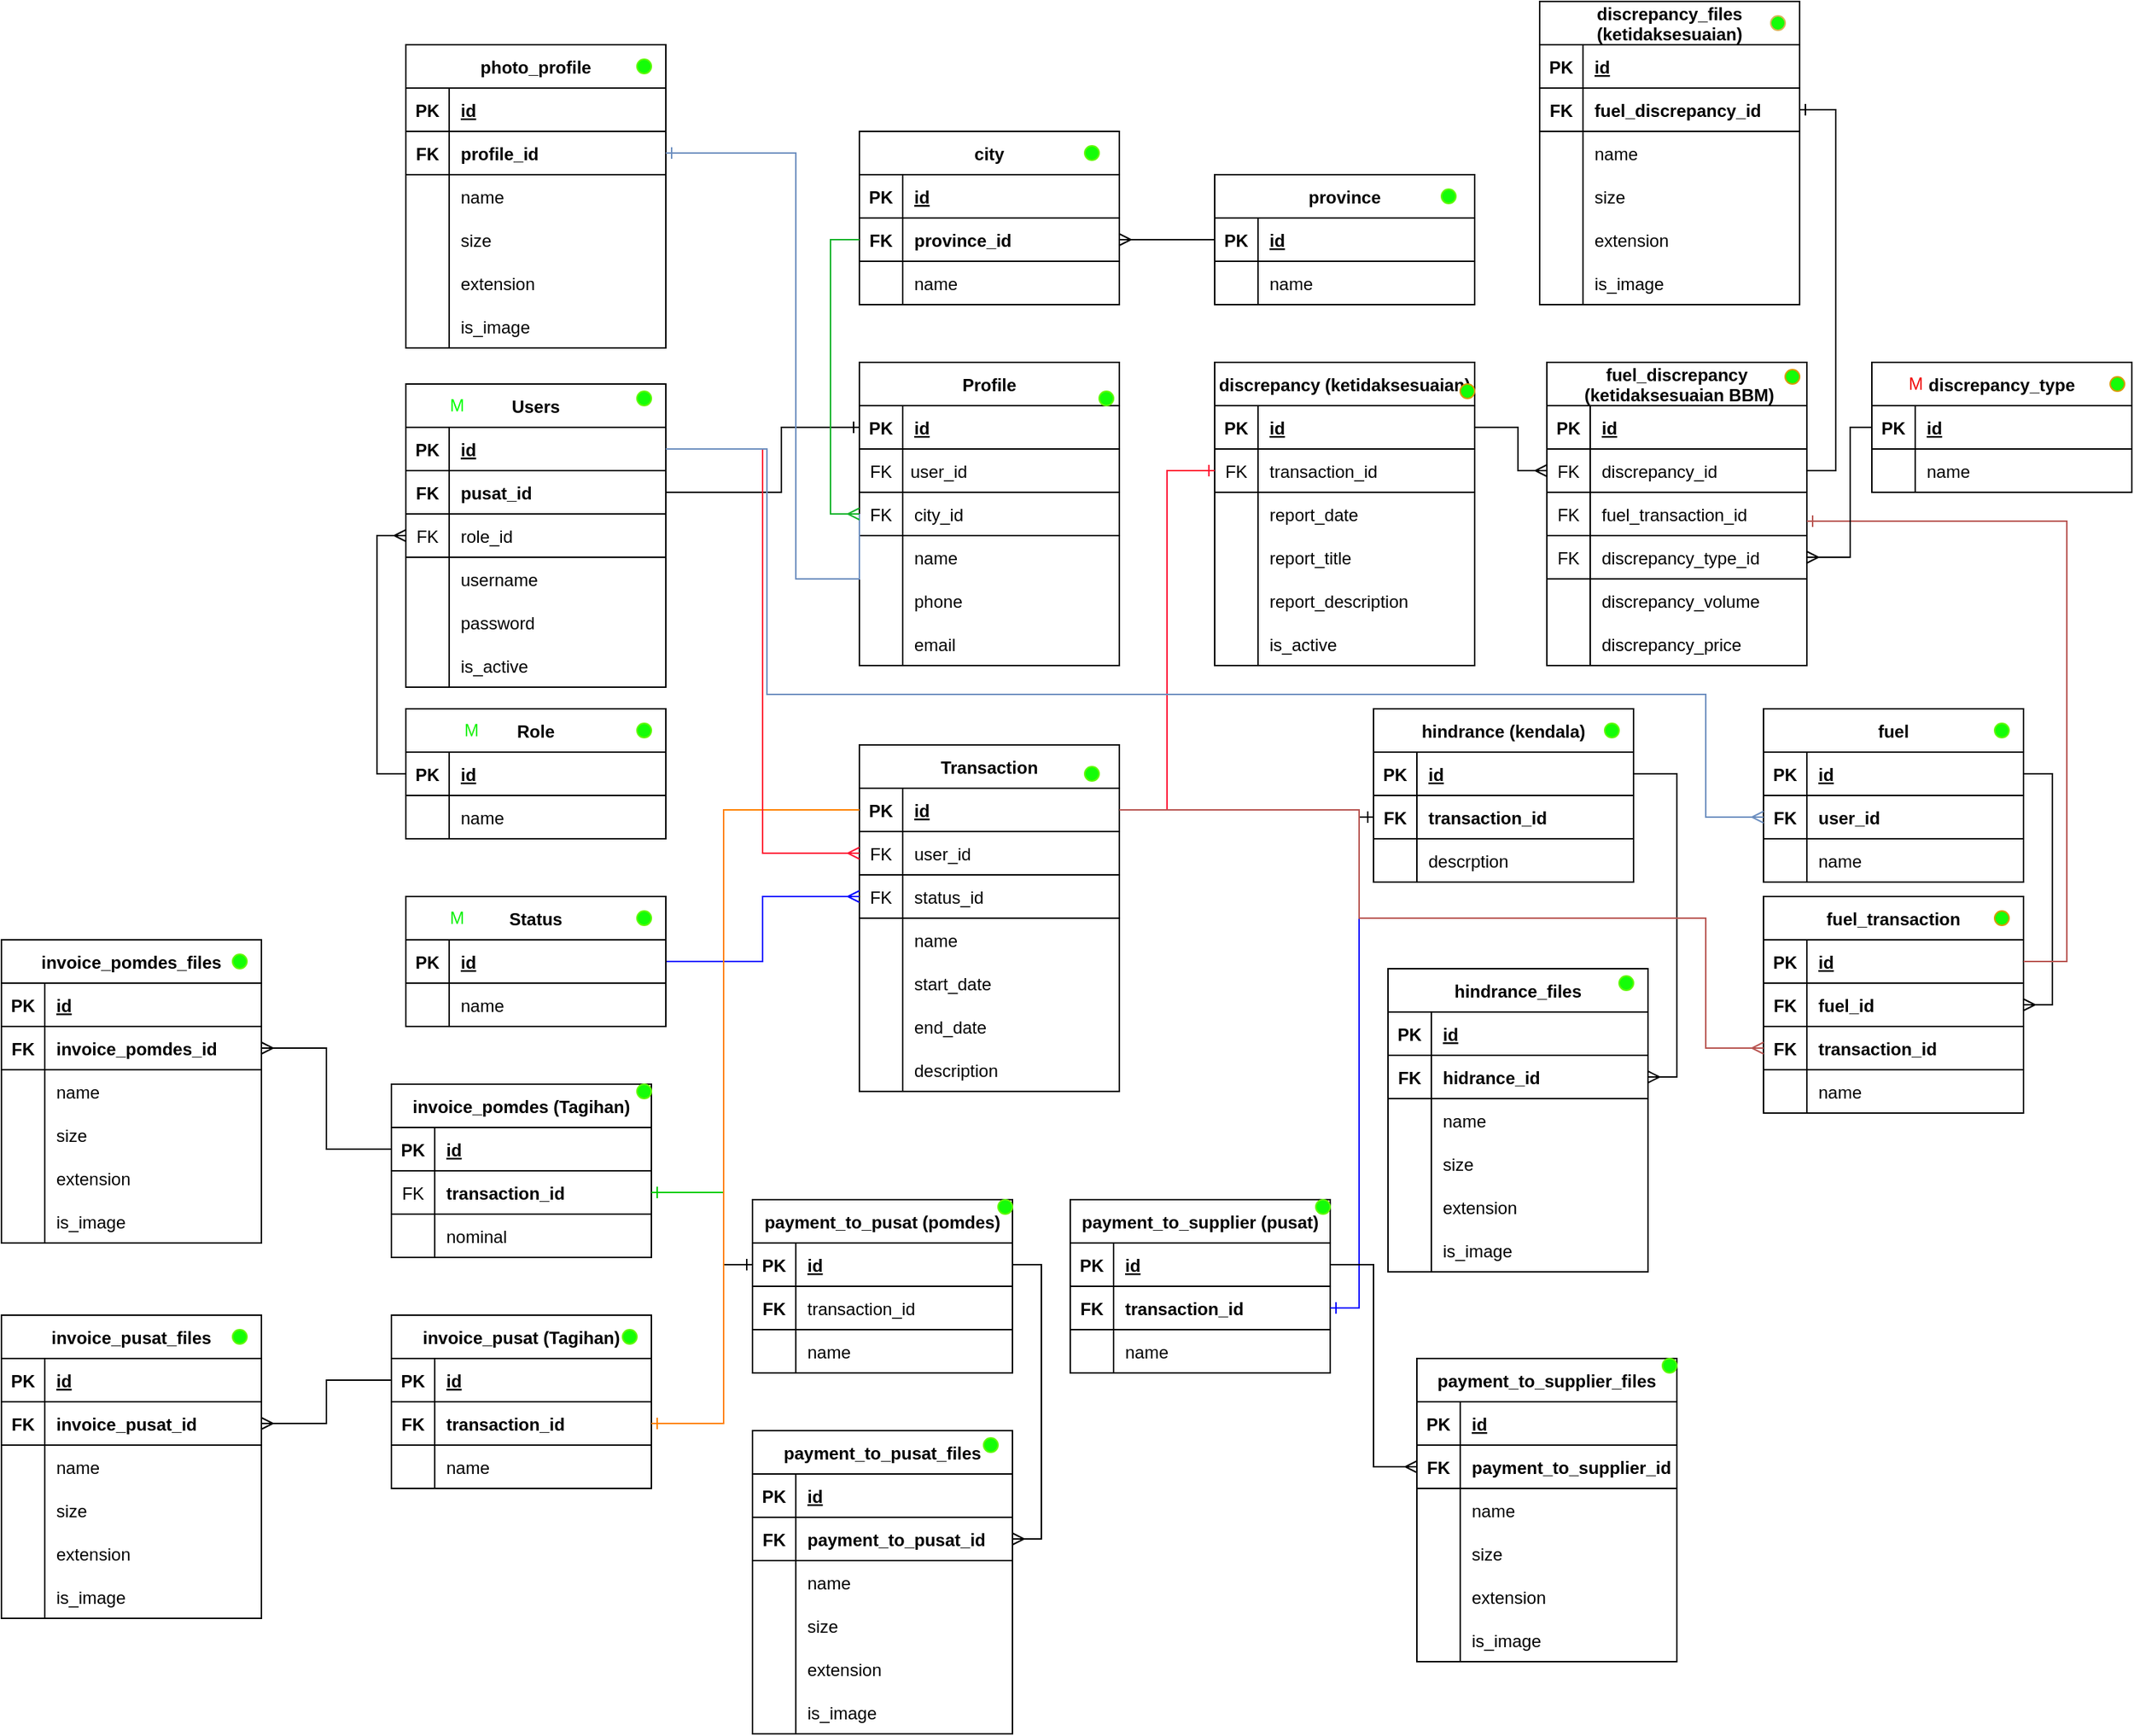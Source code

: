 <mxfile version="20.8.0" type="device"><diagram id="CgjuHlJViR-fQawC2Vqe" name="Halaman-1"><mxGraphModel dx="1859" dy="1690" grid="1" gridSize="10" guides="1" tooltips="1" connect="1" arrows="1" fold="1" page="1" pageScale="1" pageWidth="827" pageHeight="1169" math="0" shadow="0"><root><mxCell id="0"/><mxCell id="1" parent="0"/><mxCell id="7ltdzXRp6R42a5f3crwE-1" value="Users" style="shape=table;startSize=30;container=1;collapsible=1;childLayout=tableLayout;fixedRows=1;rowLines=0;fontStyle=1;align=center;resizeLast=1;" parent="1" vertex="1"><mxGeometry x="100" y="115" width="180" height="210" as="geometry"/></mxCell><mxCell id="7ltdzXRp6R42a5f3crwE-2" value="" style="shape=tableRow;horizontal=0;startSize=0;swimlaneHead=0;swimlaneBody=0;fillColor=none;collapsible=0;dropTarget=0;points=[[0,0.5],[1,0.5]];portConstraint=eastwest;top=0;left=0;right=0;bottom=1;" parent="7ltdzXRp6R42a5f3crwE-1" vertex="1"><mxGeometry y="30" width="180" height="30" as="geometry"/></mxCell><mxCell id="7ltdzXRp6R42a5f3crwE-3" value="PK" style="shape=partialRectangle;connectable=0;fillColor=none;top=0;left=0;bottom=0;right=0;fontStyle=1;overflow=hidden;" parent="7ltdzXRp6R42a5f3crwE-2" vertex="1"><mxGeometry width="30" height="30" as="geometry"><mxRectangle width="30" height="30" as="alternateBounds"/></mxGeometry></mxCell><mxCell id="7ltdzXRp6R42a5f3crwE-4" value="id" style="shape=partialRectangle;connectable=0;fillColor=none;top=0;left=0;bottom=0;right=0;align=left;spacingLeft=6;fontStyle=5;overflow=hidden;" parent="7ltdzXRp6R42a5f3crwE-2" vertex="1"><mxGeometry x="30" width="150" height="30" as="geometry"><mxRectangle width="150" height="30" as="alternateBounds"/></mxGeometry></mxCell><mxCell id="9MNT6vUF4zeUt4gNMomf-17" value="" style="shape=tableRow;horizontal=0;startSize=0;swimlaneHead=0;swimlaneBody=0;fillColor=none;collapsible=0;dropTarget=0;points=[[0,0.5],[1,0.5]];portConstraint=eastwest;top=0;left=0;right=0;bottom=1;" parent="7ltdzXRp6R42a5f3crwE-1" vertex="1"><mxGeometry y="60" width="180" height="30" as="geometry"/></mxCell><mxCell id="9MNT6vUF4zeUt4gNMomf-18" value="FK" style="shape=partialRectangle;connectable=0;fillColor=none;top=0;left=0;bottom=0;right=0;fontStyle=1;overflow=hidden;" parent="9MNT6vUF4zeUt4gNMomf-17" vertex="1"><mxGeometry width="30" height="30" as="geometry"><mxRectangle width="30" height="30" as="alternateBounds"/></mxGeometry></mxCell><mxCell id="9MNT6vUF4zeUt4gNMomf-19" value="pusat_id" style="shape=partialRectangle;connectable=0;fillColor=none;top=0;left=0;bottom=0;right=0;align=left;spacingLeft=6;fontStyle=1;overflow=hidden;" parent="9MNT6vUF4zeUt4gNMomf-17" vertex="1"><mxGeometry x="30" width="150" height="30" as="geometry"><mxRectangle width="150" height="30" as="alternateBounds"/></mxGeometry></mxCell><mxCell id="7ltdzXRp6R42a5f3crwE-11" value="" style="shape=tableRow;horizontal=0;startSize=0;swimlaneHead=0;swimlaneBody=0;fillColor=none;collapsible=0;dropTarget=0;points=[[0,0.5],[1,0.5]];portConstraint=eastwest;top=0;left=0;right=0;bottom=0;" parent="7ltdzXRp6R42a5f3crwE-1" vertex="1"><mxGeometry y="90" width="180" height="30" as="geometry"/></mxCell><mxCell id="7ltdzXRp6R42a5f3crwE-12" value="FK" style="shape=partialRectangle;connectable=0;fillColor=none;top=1;left=0;bottom=1;right=0;editable=1;overflow=hidden;" parent="7ltdzXRp6R42a5f3crwE-11" vertex="1"><mxGeometry width="30" height="30" as="geometry"><mxRectangle width="30" height="30" as="alternateBounds"/></mxGeometry></mxCell><mxCell id="7ltdzXRp6R42a5f3crwE-13" value="role_id" style="shape=partialRectangle;connectable=0;fillColor=none;top=1;left=0;bottom=1;right=0;align=left;spacingLeft=6;overflow=hidden;" parent="7ltdzXRp6R42a5f3crwE-11" vertex="1"><mxGeometry x="30" width="150" height="30" as="geometry"><mxRectangle width="150" height="30" as="alternateBounds"/></mxGeometry></mxCell><mxCell id="7ltdzXRp6R42a5f3crwE-5" value="" style="shape=tableRow;horizontal=0;startSize=0;swimlaneHead=0;swimlaneBody=0;fillColor=none;collapsible=0;dropTarget=0;points=[[0,0.5],[1,0.5]];portConstraint=eastwest;top=0;left=0;right=0;bottom=0;" parent="7ltdzXRp6R42a5f3crwE-1" vertex="1"><mxGeometry y="120" width="180" height="30" as="geometry"/></mxCell><mxCell id="7ltdzXRp6R42a5f3crwE-6" value="" style="shape=partialRectangle;connectable=0;fillColor=none;top=0;left=0;bottom=0;right=0;editable=1;overflow=hidden;" parent="7ltdzXRp6R42a5f3crwE-5" vertex="1"><mxGeometry width="30" height="30" as="geometry"><mxRectangle width="30" height="30" as="alternateBounds"/></mxGeometry></mxCell><mxCell id="7ltdzXRp6R42a5f3crwE-7" value="username" style="shape=partialRectangle;connectable=0;fillColor=none;top=0;left=0;bottom=0;right=0;align=left;spacingLeft=6;overflow=hidden;" parent="7ltdzXRp6R42a5f3crwE-5" vertex="1"><mxGeometry x="30" width="150" height="30" as="geometry"><mxRectangle width="150" height="30" as="alternateBounds"/></mxGeometry></mxCell><mxCell id="7ltdzXRp6R42a5f3crwE-8" value="" style="shape=tableRow;horizontal=0;startSize=0;swimlaneHead=0;swimlaneBody=0;fillColor=none;collapsible=0;dropTarget=0;points=[[0,0.5],[1,0.5]];portConstraint=eastwest;top=0;left=0;right=0;bottom=0;" parent="7ltdzXRp6R42a5f3crwE-1" vertex="1"><mxGeometry y="150" width="180" height="30" as="geometry"/></mxCell><mxCell id="7ltdzXRp6R42a5f3crwE-9" value="" style="shape=partialRectangle;connectable=0;fillColor=none;top=0;left=0;bottom=0;right=0;editable=1;overflow=hidden;" parent="7ltdzXRp6R42a5f3crwE-8" vertex="1"><mxGeometry width="30" height="30" as="geometry"><mxRectangle width="30" height="30" as="alternateBounds"/></mxGeometry></mxCell><mxCell id="7ltdzXRp6R42a5f3crwE-10" value="password" style="shape=partialRectangle;connectable=0;fillColor=none;top=0;left=0;bottom=0;right=0;align=left;spacingLeft=6;overflow=hidden;" parent="7ltdzXRp6R42a5f3crwE-8" vertex="1"><mxGeometry x="30" width="150" height="30" as="geometry"><mxRectangle width="150" height="30" as="alternateBounds"/></mxGeometry></mxCell><mxCell id="0LvEAdfWSwZ5uUbxHZy9-1" value="" style="shape=tableRow;horizontal=0;startSize=0;swimlaneHead=0;swimlaneBody=0;fillColor=none;collapsible=0;dropTarget=0;points=[[0,0.5],[1,0.5]];portConstraint=eastwest;top=0;left=0;right=0;bottom=0;" parent="7ltdzXRp6R42a5f3crwE-1" vertex="1"><mxGeometry y="180" width="180" height="30" as="geometry"/></mxCell><mxCell id="0LvEAdfWSwZ5uUbxHZy9-2" value="" style="shape=partialRectangle;connectable=0;fillColor=none;top=0;left=0;bottom=0;right=0;editable=1;overflow=hidden;" parent="0LvEAdfWSwZ5uUbxHZy9-1" vertex="1"><mxGeometry width="30" height="30" as="geometry"><mxRectangle width="30" height="30" as="alternateBounds"/></mxGeometry></mxCell><mxCell id="0LvEAdfWSwZ5uUbxHZy9-3" value="is_active" style="shape=partialRectangle;connectable=0;fillColor=none;top=0;left=0;bottom=0;right=0;align=left;spacingLeft=6;overflow=hidden;" parent="0LvEAdfWSwZ5uUbxHZy9-1" vertex="1"><mxGeometry x="30" width="150" height="30" as="geometry"><mxRectangle width="150" height="30" as="alternateBounds"/></mxGeometry></mxCell><mxCell id="7ltdzXRp6R42a5f3crwE-14" value="Profile" style="shape=table;startSize=30;container=1;collapsible=1;childLayout=tableLayout;fixedRows=1;rowLines=0;fontStyle=1;align=center;resizeLast=1;" parent="1" vertex="1"><mxGeometry x="414" y="100" width="180" height="210" as="geometry"/></mxCell><mxCell id="7ltdzXRp6R42a5f3crwE-15" value="" style="shape=tableRow;horizontal=0;startSize=0;swimlaneHead=0;swimlaneBody=0;fillColor=none;collapsible=0;dropTarget=0;points=[[0,0.5],[1,0.5]];portConstraint=eastwest;top=0;left=0;right=0;bottom=1;" parent="7ltdzXRp6R42a5f3crwE-14" vertex="1"><mxGeometry y="30" width="180" height="30" as="geometry"/></mxCell><mxCell id="7ltdzXRp6R42a5f3crwE-16" value="PK" style="shape=partialRectangle;connectable=0;fillColor=none;top=0;left=0;bottom=0;right=0;fontStyle=1;overflow=hidden;" parent="7ltdzXRp6R42a5f3crwE-15" vertex="1"><mxGeometry width="30" height="30" as="geometry"><mxRectangle width="30" height="30" as="alternateBounds"/></mxGeometry></mxCell><mxCell id="7ltdzXRp6R42a5f3crwE-17" value="id" style="shape=partialRectangle;connectable=0;fillColor=none;top=0;left=0;bottom=0;right=0;align=left;spacingLeft=6;fontStyle=5;overflow=hidden;" parent="7ltdzXRp6R42a5f3crwE-15" vertex="1"><mxGeometry x="30" width="150" height="30" as="geometry"><mxRectangle width="150" height="30" as="alternateBounds"/></mxGeometry></mxCell><mxCell id="7ltdzXRp6R42a5f3crwE-18" value="" style="shape=tableRow;horizontal=0;startSize=0;swimlaneHead=0;swimlaneBody=0;fillColor=none;collapsible=0;dropTarget=0;points=[[0,0.5],[1,0.5]];portConstraint=eastwest;top=0;left=0;right=0;bottom=0;" parent="7ltdzXRp6R42a5f3crwE-14" vertex="1"><mxGeometry y="60" width="180" height="30" as="geometry"/></mxCell><mxCell id="7ltdzXRp6R42a5f3crwE-19" value="FK" style="shape=partialRectangle;connectable=0;fillColor=none;top=1;left=0;bottom=1;right=0;editable=1;overflow=hidden;perimeterSpacing=1; border:1px solid black;" parent="7ltdzXRp6R42a5f3crwE-18" vertex="1"><mxGeometry width="30" height="30" as="geometry"><mxRectangle width="30" height="30" as="alternateBounds"/></mxGeometry></mxCell><mxCell id="7ltdzXRp6R42a5f3crwE-20" value=" user_id" style="shape=partialRectangle;connectable=0;fillColor=none;top=1;left=0;bottom=1;right=0;editable=1;overflow=hidden;perimeterSpacing=1; border:1px solid black;align=left;" parent="7ltdzXRp6R42a5f3crwE-18" vertex="1"><mxGeometry x="30" width="150" height="30" as="geometry"><mxRectangle width="150" height="30" as="alternateBounds"/></mxGeometry></mxCell><mxCell id="BiM_6p0HmXF9YmAvM5aQ-4" value="" style="shape=tableRow;horizontal=0;startSize=0;swimlaneHead=0;swimlaneBody=0;fillColor=none;collapsible=0;dropTarget=0;points=[[0,0.5],[1,0.5]];portConstraint=eastwest;top=0;left=0;right=0;bottom=0;" parent="7ltdzXRp6R42a5f3crwE-14" vertex="1"><mxGeometry y="90" width="180" height="30" as="geometry"/></mxCell><mxCell id="BiM_6p0HmXF9YmAvM5aQ-5" value="FK" style="shape=partialRectangle;connectable=0;fillColor=none;top=0;left=0;bottom=1;right=0;editable=1;overflow=hidden;" parent="BiM_6p0HmXF9YmAvM5aQ-4" vertex="1"><mxGeometry width="30" height="30" as="geometry"><mxRectangle width="30" height="30" as="alternateBounds"/></mxGeometry></mxCell><mxCell id="BiM_6p0HmXF9YmAvM5aQ-6" value="city_id" style="shape=partialRectangle;connectable=0;fillColor=none;top=0;left=0;bottom=1;right=0;align=left;spacingLeft=6;overflow=hidden;" parent="BiM_6p0HmXF9YmAvM5aQ-4" vertex="1"><mxGeometry x="30" width="150" height="30" as="geometry"><mxRectangle width="150" height="30" as="alternateBounds"/></mxGeometry></mxCell><mxCell id="7ltdzXRp6R42a5f3crwE-21" value="" style="shape=tableRow;horizontal=0;startSize=0;swimlaneHead=0;swimlaneBody=0;fillColor=none;collapsible=0;dropTarget=0;points=[[0,0.5],[1,0.5]];portConstraint=eastwest;top=0;left=0;right=0;bottom=0;" parent="7ltdzXRp6R42a5f3crwE-14" vertex="1"><mxGeometry y="120" width="180" height="30" as="geometry"/></mxCell><mxCell id="7ltdzXRp6R42a5f3crwE-22" value="" style="shape=partialRectangle;connectable=0;fillColor=none;top=0;left=0;bottom=0;right=0;editable=1;overflow=hidden;" parent="7ltdzXRp6R42a5f3crwE-21" vertex="1"><mxGeometry width="30" height="30" as="geometry"><mxRectangle width="30" height="30" as="alternateBounds"/></mxGeometry></mxCell><mxCell id="7ltdzXRp6R42a5f3crwE-23" value="name" style="shape=partialRectangle;connectable=0;fillColor=none;top=0;left=0;bottom=0;right=0;align=left;spacingLeft=6;overflow=hidden;" parent="7ltdzXRp6R42a5f3crwE-21" vertex="1"><mxGeometry x="30" width="150" height="30" as="geometry"><mxRectangle width="150" height="30" as="alternateBounds"/></mxGeometry></mxCell><mxCell id="ppMBGDFbXkElNeJsz-NU-16" value="" style="shape=tableRow;horizontal=0;startSize=0;swimlaneHead=0;swimlaneBody=0;fillColor=none;collapsible=0;dropTarget=0;points=[[0,0.5],[1,0.5]];portConstraint=eastwest;top=0;left=0;right=0;bottom=0;" parent="7ltdzXRp6R42a5f3crwE-14" vertex="1"><mxGeometry y="150" width="180" height="30" as="geometry"/></mxCell><mxCell id="ppMBGDFbXkElNeJsz-NU-17" value="" style="shape=partialRectangle;connectable=0;fillColor=none;top=0;left=0;bottom=0;right=0;editable=1;overflow=hidden;" parent="ppMBGDFbXkElNeJsz-NU-16" vertex="1"><mxGeometry width="30" height="30" as="geometry"><mxRectangle width="30" height="30" as="alternateBounds"/></mxGeometry></mxCell><mxCell id="ppMBGDFbXkElNeJsz-NU-18" value="phone" style="shape=partialRectangle;connectable=0;fillColor=none;top=0;left=0;bottom=0;right=0;align=left;spacingLeft=6;overflow=hidden;" parent="ppMBGDFbXkElNeJsz-NU-16" vertex="1"><mxGeometry x="30" width="150" height="30" as="geometry"><mxRectangle width="150" height="30" as="alternateBounds"/></mxGeometry></mxCell><mxCell id="ppMBGDFbXkElNeJsz-NU-19" value="" style="shape=tableRow;horizontal=0;startSize=0;swimlaneHead=0;swimlaneBody=0;fillColor=none;collapsible=0;dropTarget=0;points=[[0,0.5],[1,0.5]];portConstraint=eastwest;top=0;left=0;right=0;bottom=0;" parent="7ltdzXRp6R42a5f3crwE-14" vertex="1"><mxGeometry y="180" width="180" height="30" as="geometry"/></mxCell><mxCell id="ppMBGDFbXkElNeJsz-NU-20" value="" style="shape=partialRectangle;connectable=0;fillColor=none;top=0;left=0;bottom=0;right=0;editable=1;overflow=hidden;" parent="ppMBGDFbXkElNeJsz-NU-19" vertex="1"><mxGeometry width="30" height="30" as="geometry"><mxRectangle width="30" height="30" as="alternateBounds"/></mxGeometry></mxCell><mxCell id="ppMBGDFbXkElNeJsz-NU-21" value="email" style="shape=partialRectangle;connectable=0;fillColor=none;top=0;left=0;bottom=0;right=0;align=left;spacingLeft=6;overflow=hidden;" parent="ppMBGDFbXkElNeJsz-NU-19" vertex="1"><mxGeometry x="30" width="150" height="30" as="geometry"><mxRectangle width="150" height="30" as="alternateBounds"/></mxGeometry></mxCell><mxCell id="7ltdzXRp6R42a5f3crwE-27" style="edgeStyle=orthogonalEdgeStyle;rounded=0;orthogonalLoop=1;jettySize=auto;html=1;endArrow=ERone;endFill=0;entryX=0;entryY=0.5;entryDx=0;entryDy=0;exitX=1;exitY=0.5;exitDx=0;exitDy=0;" parent="1" source="9MNT6vUF4zeUt4gNMomf-17" target="7ltdzXRp6R42a5f3crwE-15" edge="1"><mxGeometry relative="1" as="geometry"><mxPoint x="410" y="140" as="targetPoint"/><Array as="points"><mxPoint x="360" y="190"/><mxPoint x="360" y="145"/></Array></mxGeometry></mxCell><mxCell id="BiM_6p0HmXF9YmAvM5aQ-27" style="edgeStyle=orthogonalEdgeStyle;rounded=0;orthogonalLoop=1;jettySize=auto;html=1;entryX=0;entryY=0.5;entryDx=0;entryDy=0;endArrow=ERmany;endFill=0;" parent="1" source="ppMBGDFbXkElNeJsz-NU-22" target="7ltdzXRp6R42a5f3crwE-11" edge="1"><mxGeometry relative="1" as="geometry"><Array as="points"><mxPoint x="80" y="385"/><mxPoint x="80" y="220"/></Array></mxGeometry></mxCell><mxCell id="ppMBGDFbXkElNeJsz-NU-22" value="Role" style="shape=table;startSize=30;container=1;collapsible=1;childLayout=tableLayout;fixedRows=1;rowLines=0;fontStyle=1;align=center;resizeLast=1;" parent="1" vertex="1"><mxGeometry x="100" y="340" width="180" height="90" as="geometry"/></mxCell><mxCell id="ppMBGDFbXkElNeJsz-NU-23" value="" style="shape=tableRow;horizontal=0;startSize=0;swimlaneHead=0;swimlaneBody=0;fillColor=none;collapsible=0;dropTarget=0;points=[[0,0.5],[1,0.5]];portConstraint=eastwest;top=0;left=0;right=0;bottom=1;" parent="ppMBGDFbXkElNeJsz-NU-22" vertex="1"><mxGeometry y="30" width="180" height="30" as="geometry"/></mxCell><mxCell id="ppMBGDFbXkElNeJsz-NU-24" value="PK" style="shape=partialRectangle;connectable=0;fillColor=none;top=0;left=0;bottom=0;right=0;fontStyle=1;overflow=hidden;" parent="ppMBGDFbXkElNeJsz-NU-23" vertex="1"><mxGeometry width="30" height="30" as="geometry"><mxRectangle width="30" height="30" as="alternateBounds"/></mxGeometry></mxCell><mxCell id="ppMBGDFbXkElNeJsz-NU-25" value="id" style="shape=partialRectangle;connectable=0;fillColor=none;top=0;left=0;bottom=0;right=0;align=left;spacingLeft=6;fontStyle=5;overflow=hidden;" parent="ppMBGDFbXkElNeJsz-NU-23" vertex="1"><mxGeometry x="30" width="150" height="30" as="geometry"><mxRectangle width="150" height="30" as="alternateBounds"/></mxGeometry></mxCell><mxCell id="ppMBGDFbXkElNeJsz-NU-26" value="" style="shape=tableRow;horizontal=0;startSize=0;swimlaneHead=0;swimlaneBody=0;fillColor=none;collapsible=0;dropTarget=0;points=[[0,0.5],[1,0.5]];portConstraint=eastwest;top=0;left=0;right=0;bottom=0;" parent="ppMBGDFbXkElNeJsz-NU-22" vertex="1"><mxGeometry y="60" width="180" height="30" as="geometry"/></mxCell><mxCell id="ppMBGDFbXkElNeJsz-NU-27" value="" style="shape=partialRectangle;connectable=0;fillColor=none;top=0;left=0;bottom=0;right=0;editable=1;overflow=hidden;" parent="ppMBGDFbXkElNeJsz-NU-26" vertex="1"><mxGeometry width="30" height="30" as="geometry"><mxRectangle width="30" height="30" as="alternateBounds"/></mxGeometry></mxCell><mxCell id="ppMBGDFbXkElNeJsz-NU-28" value="name" style="shape=partialRectangle;connectable=0;fillColor=none;top=0;left=0;bottom=0;right=0;align=left;spacingLeft=6;overflow=hidden;" parent="ppMBGDFbXkElNeJsz-NU-26" vertex="1"><mxGeometry x="30" width="150" height="30" as="geometry"><mxRectangle width="150" height="30" as="alternateBounds"/></mxGeometry></mxCell><mxCell id="YA-eYxYvYTPWG7rvuPQO-70" style="edgeStyle=orthogonalEdgeStyle;rounded=0;orthogonalLoop=1;jettySize=auto;html=1;entryX=1;entryY=0.5;entryDx=0;entryDy=0;endArrow=ERmany;endFill=0;exitX=1;exitY=0.5;exitDx=0;exitDy=0;" parent="1" source="BiM_6p0HmXF9YmAvM5aQ-21" target="YA-eYxYvYTPWG7rvuPQO-78" edge="1"><mxGeometry relative="1" as="geometry"><mxPoint x="1030" y="600" as="targetPoint"/></mxGeometry></mxCell><mxCell id="ppMBGDFbXkElNeJsz-NU-35" value="Transaction" style="shape=table;startSize=30;container=1;collapsible=1;childLayout=tableLayout;fixedRows=1;rowLines=0;fontStyle=1;align=center;resizeLast=1;" parent="1" vertex="1"><mxGeometry x="414" y="365" width="180" height="240" as="geometry"/></mxCell><mxCell id="ppMBGDFbXkElNeJsz-NU-36" value="" style="shape=tableRow;horizontal=0;startSize=0;swimlaneHead=0;swimlaneBody=0;fillColor=none;collapsible=0;dropTarget=0;points=[[0,0.5],[1,0.5]];portConstraint=eastwest;top=0;left=0;right=0;bottom=1;" parent="ppMBGDFbXkElNeJsz-NU-35" vertex="1"><mxGeometry y="30" width="180" height="30" as="geometry"/></mxCell><mxCell id="ppMBGDFbXkElNeJsz-NU-37" value="PK" style="shape=partialRectangle;connectable=0;fillColor=none;top=0;left=0;bottom=0;right=0;fontStyle=1;overflow=hidden;" parent="ppMBGDFbXkElNeJsz-NU-36" vertex="1"><mxGeometry width="30" height="30" as="geometry"><mxRectangle width="30" height="30" as="alternateBounds"/></mxGeometry></mxCell><mxCell id="ppMBGDFbXkElNeJsz-NU-38" value="id" style="shape=partialRectangle;connectable=0;fillColor=none;top=0;left=0;bottom=0;right=0;align=left;spacingLeft=6;fontStyle=5;overflow=hidden;" parent="ppMBGDFbXkElNeJsz-NU-36" vertex="1"><mxGeometry x="30" width="150" height="30" as="geometry"><mxRectangle width="150" height="30" as="alternateBounds"/></mxGeometry></mxCell><mxCell id="ppMBGDFbXkElNeJsz-NU-39" value="" style="shape=tableRow;horizontal=0;startSize=0;swimlaneHead=0;swimlaneBody=0;fillColor=none;collapsible=0;dropTarget=0;points=[[0,0.5],[1,0.5]];portConstraint=eastwest;top=0;left=0;right=0;bottom=0;" parent="ppMBGDFbXkElNeJsz-NU-35" vertex="1"><mxGeometry y="60" width="180" height="30" as="geometry"/></mxCell><mxCell id="ppMBGDFbXkElNeJsz-NU-40" value="FK" style="shape=partialRectangle;connectable=0;fillColor=none;top=1;left=0;bottom=1;right=0;editable=1;overflow=hidden;" parent="ppMBGDFbXkElNeJsz-NU-39" vertex="1"><mxGeometry width="30" height="30" as="geometry"><mxRectangle width="30" height="30" as="alternateBounds"/></mxGeometry></mxCell><mxCell id="ppMBGDFbXkElNeJsz-NU-41" value="user_id" style="shape=partialRectangle;connectable=0;fillColor=none;top=1;left=0;bottom=1;right=0;align=left;spacingLeft=6;overflow=hidden;" parent="ppMBGDFbXkElNeJsz-NU-39" vertex="1"><mxGeometry x="30" width="150" height="30" as="geometry"><mxRectangle width="150" height="30" as="alternateBounds"/></mxGeometry></mxCell><mxCell id="ppMBGDFbXkElNeJsz-NU-55" value="" style="shape=tableRow;horizontal=0;startSize=0;swimlaneHead=0;swimlaneBody=0;fillColor=none;collapsible=0;dropTarget=0;points=[[0,0.5],[1,0.5]];portConstraint=eastwest;top=0;left=0;right=0;bottom=0;" parent="ppMBGDFbXkElNeJsz-NU-35" vertex="1"><mxGeometry y="90" width="180" height="30" as="geometry"/></mxCell><mxCell id="ppMBGDFbXkElNeJsz-NU-56" value="FK" style="shape=partialRectangle;connectable=0;fillColor=none;top=1;left=0;bottom=1;right=0;editable=1;overflow=hidden;" parent="ppMBGDFbXkElNeJsz-NU-55" vertex="1"><mxGeometry width="30" height="30" as="geometry"><mxRectangle width="30" height="30" as="alternateBounds"/></mxGeometry></mxCell><mxCell id="ppMBGDFbXkElNeJsz-NU-57" value="status_id" style="shape=partialRectangle;connectable=0;fillColor=none;top=1;left=0;bottom=1;right=0;align=left;spacingLeft=6;overflow=hidden;" parent="ppMBGDFbXkElNeJsz-NU-55" vertex="1"><mxGeometry x="30" width="150" height="30" as="geometry"><mxRectangle width="150" height="30" as="alternateBounds"/></mxGeometry></mxCell><mxCell id="9MNT6vUF4zeUt4gNMomf-43" value="" style="shape=tableRow;horizontal=0;startSize=0;swimlaneHead=0;swimlaneBody=0;fillColor=none;collapsible=0;dropTarget=0;points=[[0,0.5],[1,0.5]];portConstraint=eastwest;top=0;left=0;right=0;bottom=0;" parent="ppMBGDFbXkElNeJsz-NU-35" vertex="1"><mxGeometry y="120" width="180" height="30" as="geometry"/></mxCell><mxCell id="9MNT6vUF4zeUt4gNMomf-44" value="" style="shape=partialRectangle;connectable=0;fillColor=none;top=0;left=0;bottom=0;right=0;editable=1;overflow=hidden;" parent="9MNT6vUF4zeUt4gNMomf-43" vertex="1"><mxGeometry width="30" height="30" as="geometry"><mxRectangle width="30" height="30" as="alternateBounds"/></mxGeometry></mxCell><mxCell id="9MNT6vUF4zeUt4gNMomf-45" value="name" style="shape=partialRectangle;connectable=0;fillColor=none;top=0;left=0;bottom=0;right=0;align=left;spacingLeft=6;overflow=hidden;" parent="9MNT6vUF4zeUt4gNMomf-43" vertex="1"><mxGeometry x="30" width="150" height="30" as="geometry"><mxRectangle width="150" height="30" as="alternateBounds"/></mxGeometry></mxCell><mxCell id="BiM_6p0HmXF9YmAvM5aQ-28" value="" style="shape=tableRow;horizontal=0;startSize=0;swimlaneHead=0;swimlaneBody=0;fillColor=none;collapsible=0;dropTarget=0;points=[[0,0.5],[1,0.5]];portConstraint=eastwest;top=0;left=0;right=0;bottom=0;" parent="ppMBGDFbXkElNeJsz-NU-35" vertex="1"><mxGeometry y="150" width="180" height="30" as="geometry"/></mxCell><mxCell id="BiM_6p0HmXF9YmAvM5aQ-29" value="" style="shape=partialRectangle;connectable=0;fillColor=none;top=0;left=0;bottom=0;right=0;editable=1;overflow=hidden;" parent="BiM_6p0HmXF9YmAvM5aQ-28" vertex="1"><mxGeometry width="30" height="30" as="geometry"><mxRectangle width="30" height="30" as="alternateBounds"/></mxGeometry></mxCell><mxCell id="BiM_6p0HmXF9YmAvM5aQ-30" value="start_date" style="shape=partialRectangle;connectable=0;fillColor=none;top=0;left=0;bottom=0;right=0;align=left;spacingLeft=6;overflow=hidden;" parent="BiM_6p0HmXF9YmAvM5aQ-28" vertex="1"><mxGeometry x="30" width="150" height="30" as="geometry"><mxRectangle width="150" height="30" as="alternateBounds"/></mxGeometry></mxCell><mxCell id="BiM_6p0HmXF9YmAvM5aQ-31" value="" style="shape=tableRow;horizontal=0;startSize=0;swimlaneHead=0;swimlaneBody=0;fillColor=none;collapsible=0;dropTarget=0;points=[[0,0.5],[1,0.5]];portConstraint=eastwest;top=0;left=0;right=0;bottom=0;" parent="ppMBGDFbXkElNeJsz-NU-35" vertex="1"><mxGeometry y="180" width="180" height="30" as="geometry"/></mxCell><mxCell id="BiM_6p0HmXF9YmAvM5aQ-32" value="" style="shape=partialRectangle;connectable=0;fillColor=none;top=0;left=0;bottom=0;right=0;editable=1;overflow=hidden;" parent="BiM_6p0HmXF9YmAvM5aQ-31" vertex="1"><mxGeometry width="30" height="30" as="geometry"><mxRectangle width="30" height="30" as="alternateBounds"/></mxGeometry></mxCell><mxCell id="BiM_6p0HmXF9YmAvM5aQ-33" value="end_date" style="shape=partialRectangle;connectable=0;fillColor=none;top=0;left=0;bottom=0;right=0;align=left;spacingLeft=6;overflow=hidden;" parent="BiM_6p0HmXF9YmAvM5aQ-31" vertex="1"><mxGeometry x="30" width="150" height="30" as="geometry"><mxRectangle width="150" height="30" as="alternateBounds"/></mxGeometry></mxCell><mxCell id="BiM_6p0HmXF9YmAvM5aQ-34" value="" style="shape=tableRow;horizontal=0;startSize=0;swimlaneHead=0;swimlaneBody=0;fillColor=none;collapsible=0;dropTarget=0;points=[[0,0.5],[1,0.5]];portConstraint=eastwest;top=0;left=0;right=0;bottom=0;" parent="ppMBGDFbXkElNeJsz-NU-35" vertex="1"><mxGeometry y="210" width="180" height="30" as="geometry"/></mxCell><mxCell id="BiM_6p0HmXF9YmAvM5aQ-35" value="" style="shape=partialRectangle;connectable=0;fillColor=none;top=0;left=0;bottom=0;right=0;editable=1;overflow=hidden;" parent="BiM_6p0HmXF9YmAvM5aQ-34" vertex="1"><mxGeometry width="30" height="30" as="geometry"><mxRectangle width="30" height="30" as="alternateBounds"/></mxGeometry></mxCell><mxCell id="BiM_6p0HmXF9YmAvM5aQ-36" value="description" style="shape=partialRectangle;connectable=0;fillColor=none;top=0;left=0;bottom=0;right=0;align=left;spacingLeft=6;overflow=hidden;" parent="BiM_6p0HmXF9YmAvM5aQ-34" vertex="1"><mxGeometry x="30" width="150" height="30" as="geometry"><mxRectangle width="150" height="30" as="alternateBounds"/></mxGeometry></mxCell><mxCell id="BiM_6p0HmXF9YmAvM5aQ-37" style="edgeStyle=orthogonalEdgeStyle;rounded=0;orthogonalLoop=1;jettySize=auto;html=1;entryX=0;entryY=0.5;entryDx=0;entryDy=0;endArrow=ERmany;endFill=0;strokeColor=#0000FF;" parent="1" source="9MNT6vUF4zeUt4gNMomf-46" target="ppMBGDFbXkElNeJsz-NU-55" edge="1"><mxGeometry relative="1" as="geometry"/></mxCell><mxCell id="9MNT6vUF4zeUt4gNMomf-46" value="Status" style="shape=table;startSize=30;container=1;collapsible=1;childLayout=tableLayout;fixedRows=1;rowLines=0;fontStyle=1;align=center;resizeLast=1;" parent="1" vertex="1"><mxGeometry x="100" y="470" width="180" height="90" as="geometry"/></mxCell><mxCell id="9MNT6vUF4zeUt4gNMomf-47" value="" style="shape=tableRow;horizontal=0;startSize=0;swimlaneHead=0;swimlaneBody=0;fillColor=none;collapsible=0;dropTarget=0;points=[[0,0.5],[1,0.5]];portConstraint=eastwest;top=0;left=0;right=0;bottom=1;" parent="9MNT6vUF4zeUt4gNMomf-46" vertex="1"><mxGeometry y="30" width="180" height="30" as="geometry"/></mxCell><mxCell id="9MNT6vUF4zeUt4gNMomf-48" value="PK" style="shape=partialRectangle;connectable=0;fillColor=none;top=0;left=0;bottom=0;right=0;fontStyle=1;overflow=hidden;" parent="9MNT6vUF4zeUt4gNMomf-47" vertex="1"><mxGeometry width="30" height="30" as="geometry"><mxRectangle width="30" height="30" as="alternateBounds"/></mxGeometry></mxCell><mxCell id="9MNT6vUF4zeUt4gNMomf-49" value="id" style="shape=partialRectangle;connectable=0;fillColor=none;top=0;left=0;bottom=0;right=0;align=left;spacingLeft=6;fontStyle=5;overflow=hidden;" parent="9MNT6vUF4zeUt4gNMomf-47" vertex="1"><mxGeometry x="30" width="150" height="30" as="geometry"><mxRectangle width="150" height="30" as="alternateBounds"/></mxGeometry></mxCell><mxCell id="9MNT6vUF4zeUt4gNMomf-50" value="" style="shape=tableRow;horizontal=0;startSize=0;swimlaneHead=0;swimlaneBody=0;fillColor=none;collapsible=0;dropTarget=0;points=[[0,0.5],[1,0.5]];portConstraint=eastwest;top=0;left=0;right=0;bottom=0;" parent="9MNT6vUF4zeUt4gNMomf-46" vertex="1"><mxGeometry y="60" width="180" height="30" as="geometry"/></mxCell><mxCell id="9MNT6vUF4zeUt4gNMomf-51" value="" style="shape=partialRectangle;connectable=0;fillColor=none;top=0;left=0;bottom=0;right=0;editable=1;overflow=hidden;" parent="9MNT6vUF4zeUt4gNMomf-50" vertex="1"><mxGeometry width="30" height="30" as="geometry"><mxRectangle width="30" height="30" as="alternateBounds"/></mxGeometry></mxCell><mxCell id="9MNT6vUF4zeUt4gNMomf-52" value="name" style="shape=partialRectangle;connectable=0;fillColor=none;top=0;left=0;bottom=0;right=0;align=left;spacingLeft=6;overflow=hidden;" parent="9MNT6vUF4zeUt4gNMomf-50" vertex="1"><mxGeometry x="30" width="150" height="30" as="geometry"><mxRectangle width="150" height="30" as="alternateBounds"/></mxGeometry></mxCell><mxCell id="9MNT6vUF4zeUt4gNMomf-53" value="invoice_pomdes (Tagihan)" style="shape=table;startSize=30;container=1;collapsible=1;childLayout=tableLayout;fixedRows=1;rowLines=0;fontStyle=1;align=center;resizeLast=1;" parent="1" vertex="1"><mxGeometry x="90" y="600" width="180" height="120" as="geometry"/></mxCell><mxCell id="9MNT6vUF4zeUt4gNMomf-54" value="" style="shape=tableRow;horizontal=0;startSize=0;swimlaneHead=0;swimlaneBody=0;fillColor=none;collapsible=0;dropTarget=0;points=[[0,0.5],[1,0.5]];portConstraint=eastwest;top=0;left=0;right=0;bottom=1;" parent="9MNT6vUF4zeUt4gNMomf-53" vertex="1"><mxGeometry y="30" width="180" height="30" as="geometry"/></mxCell><mxCell id="9MNT6vUF4zeUt4gNMomf-55" value="PK" style="shape=partialRectangle;connectable=0;fillColor=none;top=0;left=0;bottom=0;right=0;fontStyle=1;overflow=hidden;" parent="9MNT6vUF4zeUt4gNMomf-54" vertex="1"><mxGeometry width="30" height="30" as="geometry"><mxRectangle width="30" height="30" as="alternateBounds"/></mxGeometry></mxCell><mxCell id="9MNT6vUF4zeUt4gNMomf-56" value="id" style="shape=partialRectangle;connectable=0;fillColor=none;top=0;left=0;bottom=0;right=0;align=left;spacingLeft=6;fontStyle=5;overflow=hidden;" parent="9MNT6vUF4zeUt4gNMomf-54" vertex="1"><mxGeometry x="30" width="150" height="30" as="geometry"><mxRectangle width="150" height="30" as="alternateBounds"/></mxGeometry></mxCell><mxCell id="9MNT6vUF4zeUt4gNMomf-57" value="" style="shape=tableRow;horizontal=0;startSize=0;swimlaneHead=0;swimlaneBody=1;fillColor=none;collapsible=0;dropTarget=0;points=[[0,0.5],[1,0.5]];portConstraint=eastwest;top=0;left=0;right=0;bottom=0;" parent="9MNT6vUF4zeUt4gNMomf-53" vertex="1"><mxGeometry y="60" width="180" height="30" as="geometry"/></mxCell><mxCell id="9MNT6vUF4zeUt4gNMomf-58" value="FK" style="shape=partialRectangle;connectable=0;fillColor=none;top=1;left=0;bottom=1;right=0;editable=1;overflow=hidden;" parent="9MNT6vUF4zeUt4gNMomf-57" vertex="1"><mxGeometry width="30" height="30" as="geometry"><mxRectangle width="30" height="30" as="alternateBounds"/></mxGeometry></mxCell><mxCell id="9MNT6vUF4zeUt4gNMomf-59" value="transaction_id" style="shape=partialRectangle;connectable=0;fillColor=none;top=1;left=0;bottom=1;right=0;align=left;spacingLeft=6;overflow=hidden;fontStyle=1" parent="9MNT6vUF4zeUt4gNMomf-57" vertex="1"><mxGeometry x="30" width="150" height="30" as="geometry"><mxRectangle width="150" height="30" as="alternateBounds"/></mxGeometry></mxCell><mxCell id="bn6A3MBF9PalGwr6Txxm-1" value="" style="shape=tableRow;horizontal=0;startSize=0;swimlaneHead=0;swimlaneBody=0;fillColor=none;collapsible=0;dropTarget=0;points=[[0,0.5],[1,0.5]];portConstraint=eastwest;top=0;left=0;right=0;bottom=0;" parent="9MNT6vUF4zeUt4gNMomf-53" vertex="1"><mxGeometry y="90" width="180" height="30" as="geometry"/></mxCell><mxCell id="bn6A3MBF9PalGwr6Txxm-2" value="" style="shape=partialRectangle;connectable=0;fillColor=none;top=0;left=0;bottom=0;right=0;editable=1;overflow=hidden;" parent="bn6A3MBF9PalGwr6Txxm-1" vertex="1"><mxGeometry width="30" height="30" as="geometry"><mxRectangle width="30" height="30" as="alternateBounds"/></mxGeometry></mxCell><mxCell id="bn6A3MBF9PalGwr6Txxm-3" value="nominal" style="shape=partialRectangle;connectable=0;fillColor=none;top=0;left=0;bottom=0;right=0;align=left;spacingLeft=6;overflow=hidden;" parent="bn6A3MBF9PalGwr6Txxm-1" vertex="1"><mxGeometry x="30" width="150" height="30" as="geometry"><mxRectangle width="150" height="30" as="alternateBounds"/></mxGeometry></mxCell><mxCell id="9MNT6vUF4zeUt4gNMomf-60" value="payment_to_pusat (pomdes)" style="shape=table;startSize=30;container=1;collapsible=1;childLayout=tableLayout;fixedRows=1;rowLines=0;fontStyle=1;align=center;resizeLast=1;" parent="1" vertex="1"><mxGeometry x="340" y="680" width="180" height="120" as="geometry"/></mxCell><mxCell id="9MNT6vUF4zeUt4gNMomf-61" value="" style="shape=tableRow;horizontal=0;startSize=0;swimlaneHead=0;swimlaneBody=0;fillColor=none;collapsible=0;dropTarget=0;points=[[0,0.5],[1,0.5]];portConstraint=eastwest;top=0;left=0;right=0;bottom=1;" parent="9MNT6vUF4zeUt4gNMomf-60" vertex="1"><mxGeometry y="30" width="180" height="30" as="geometry"/></mxCell><mxCell id="9MNT6vUF4zeUt4gNMomf-62" value="PK" style="shape=partialRectangle;connectable=0;fillColor=none;top=0;left=0;bottom=0;right=0;fontStyle=1;overflow=hidden;" parent="9MNT6vUF4zeUt4gNMomf-61" vertex="1"><mxGeometry width="30" height="30" as="geometry"><mxRectangle width="30" height="30" as="alternateBounds"/></mxGeometry></mxCell><mxCell id="9MNT6vUF4zeUt4gNMomf-63" value="id" style="shape=partialRectangle;connectable=0;fillColor=none;top=0;left=0;bottom=0;right=0;align=left;spacingLeft=6;fontStyle=5;overflow=hidden;" parent="9MNT6vUF4zeUt4gNMomf-61" vertex="1"><mxGeometry x="30" width="150" height="30" as="geometry"><mxRectangle width="150" height="30" as="alternateBounds"/></mxGeometry></mxCell><mxCell id="bn6A3MBF9PalGwr6Txxm-21" value="" style="shape=tableRow;horizontal=0;startSize=0;swimlaneHead=0;swimlaneBody=0;fillColor=none;collapsible=0;dropTarget=0;points=[[0,0.5],[1,0.5]];portConstraint=eastwest;top=0;left=0;right=0;bottom=1;" parent="9MNT6vUF4zeUt4gNMomf-60" vertex="1"><mxGeometry y="60" width="180" height="30" as="geometry"/></mxCell><mxCell id="bn6A3MBF9PalGwr6Txxm-22" value="FK" style="shape=partialRectangle;connectable=0;fillColor=none;top=0;left=0;bottom=0;right=0;fontStyle=1;overflow=hidden;" parent="bn6A3MBF9PalGwr6Txxm-21" vertex="1"><mxGeometry width="30" height="30" as="geometry"><mxRectangle width="30" height="30" as="alternateBounds"/></mxGeometry></mxCell><mxCell id="bn6A3MBF9PalGwr6Txxm-23" value="transaction_id" style="shape=partialRectangle;connectable=0;fillColor=none;top=0;left=0;bottom=0;right=0;align=left;spacingLeft=6;fontStyle=0;overflow=hidden;" parent="bn6A3MBF9PalGwr6Txxm-21" vertex="1"><mxGeometry x="30" width="150" height="30" as="geometry"><mxRectangle width="150" height="30" as="alternateBounds"/></mxGeometry></mxCell><mxCell id="9MNT6vUF4zeUt4gNMomf-64" value="" style="shape=tableRow;horizontal=0;startSize=0;swimlaneHead=0;swimlaneBody=0;fillColor=none;collapsible=0;dropTarget=0;points=[[0,0.5],[1,0.5]];portConstraint=eastwest;top=0;left=0;right=0;bottom=0;" parent="9MNT6vUF4zeUt4gNMomf-60" vertex="1"><mxGeometry y="90" width="180" height="30" as="geometry"/></mxCell><mxCell id="9MNT6vUF4zeUt4gNMomf-65" value="" style="shape=partialRectangle;connectable=0;fillColor=none;top=0;left=0;bottom=0;right=0;editable=1;overflow=hidden;" parent="9MNT6vUF4zeUt4gNMomf-64" vertex="1"><mxGeometry width="30" height="30" as="geometry"><mxRectangle width="30" height="30" as="alternateBounds"/></mxGeometry></mxCell><mxCell id="9MNT6vUF4zeUt4gNMomf-66" value="name" style="shape=partialRectangle;connectable=0;fillColor=none;top=0;left=0;bottom=0;right=0;align=left;spacingLeft=6;overflow=hidden;" parent="9MNT6vUF4zeUt4gNMomf-64" vertex="1"><mxGeometry x="30" width="150" height="30" as="geometry"><mxRectangle width="150" height="30" as="alternateBounds"/></mxGeometry></mxCell><mxCell id="9MNT6vUF4zeUt4gNMomf-67" value="payment_to_supplier (pusat)" style="shape=table;startSize=30;container=1;collapsible=1;childLayout=tableLayout;fixedRows=1;rowLines=0;fontStyle=1;align=center;resizeLast=1;" parent="1" vertex="1"><mxGeometry x="560" y="680" width="180" height="120" as="geometry"/></mxCell><mxCell id="9MNT6vUF4zeUt4gNMomf-68" value="" style="shape=tableRow;horizontal=0;startSize=0;swimlaneHead=0;swimlaneBody=0;fillColor=none;collapsible=0;dropTarget=0;points=[[0,0.5],[1,0.5]];portConstraint=eastwest;top=0;left=0;right=0;bottom=1;" parent="9MNT6vUF4zeUt4gNMomf-67" vertex="1"><mxGeometry y="30" width="180" height="30" as="geometry"/></mxCell><mxCell id="9MNT6vUF4zeUt4gNMomf-69" value="PK" style="shape=partialRectangle;connectable=0;fillColor=none;top=0;left=0;bottom=0;right=0;fontStyle=1;overflow=hidden;" parent="9MNT6vUF4zeUt4gNMomf-68" vertex="1"><mxGeometry width="30" height="30" as="geometry"><mxRectangle width="30" height="30" as="alternateBounds"/></mxGeometry></mxCell><mxCell id="9MNT6vUF4zeUt4gNMomf-70" value="id" style="shape=partialRectangle;connectable=0;fillColor=none;top=0;left=0;bottom=0;right=0;align=left;spacingLeft=6;fontStyle=5;overflow=hidden;" parent="9MNT6vUF4zeUt4gNMomf-68" vertex="1"><mxGeometry x="30" width="150" height="30" as="geometry"><mxRectangle width="150" height="30" as="alternateBounds"/></mxGeometry></mxCell><mxCell id="bn6A3MBF9PalGwr6Txxm-24" value="" style="shape=tableRow;horizontal=0;startSize=0;swimlaneHead=0;swimlaneBody=0;fillColor=none;collapsible=0;dropTarget=0;points=[[0,0.5],[1,0.5]];portConstraint=eastwest;top=0;left=0;right=0;bottom=1;" parent="9MNT6vUF4zeUt4gNMomf-67" vertex="1"><mxGeometry y="60" width="180" height="30" as="geometry"/></mxCell><mxCell id="bn6A3MBF9PalGwr6Txxm-25" value="FK" style="shape=partialRectangle;connectable=0;fillColor=none;top=0;left=0;bottom=0;right=0;fontStyle=1;overflow=hidden;" parent="bn6A3MBF9PalGwr6Txxm-24" vertex="1"><mxGeometry width="30" height="30" as="geometry"><mxRectangle width="30" height="30" as="alternateBounds"/></mxGeometry></mxCell><mxCell id="bn6A3MBF9PalGwr6Txxm-26" value="transaction_id" style="shape=partialRectangle;connectable=0;fillColor=none;top=0;left=0;bottom=0;right=0;align=left;spacingLeft=6;fontStyle=1;overflow=hidden;" parent="bn6A3MBF9PalGwr6Txxm-24" vertex="1"><mxGeometry x="30" width="150" height="30" as="geometry"><mxRectangle width="150" height="30" as="alternateBounds"/></mxGeometry></mxCell><mxCell id="9MNT6vUF4zeUt4gNMomf-71" value="" style="shape=tableRow;horizontal=0;startSize=0;swimlaneHead=0;swimlaneBody=0;fillColor=none;collapsible=0;dropTarget=0;points=[[0,0.5],[1,0.5]];portConstraint=eastwest;top=0;left=0;right=0;bottom=0;" parent="9MNT6vUF4zeUt4gNMomf-67" vertex="1"><mxGeometry y="90" width="180" height="30" as="geometry"/></mxCell><mxCell id="9MNT6vUF4zeUt4gNMomf-72" value="" style="shape=partialRectangle;connectable=0;fillColor=none;top=0;left=0;bottom=0;right=0;editable=1;overflow=hidden;" parent="9MNT6vUF4zeUt4gNMomf-71" vertex="1"><mxGeometry width="30" height="30" as="geometry"><mxRectangle width="30" height="30" as="alternateBounds"/></mxGeometry></mxCell><mxCell id="9MNT6vUF4zeUt4gNMomf-73" value="name" style="shape=partialRectangle;connectable=0;fillColor=none;top=0;left=0;bottom=0;right=0;align=left;spacingLeft=6;overflow=hidden;" parent="9MNT6vUF4zeUt4gNMomf-71" vertex="1"><mxGeometry x="30" width="150" height="30" as="geometry"><mxRectangle width="150" height="30" as="alternateBounds"/></mxGeometry></mxCell><mxCell id="BiM_6p0HmXF9YmAvM5aQ-20" value="hindrance (kendala)" style="shape=table;startSize=30;container=1;collapsible=1;childLayout=tableLayout;fixedRows=1;rowLines=0;fontStyle=1;align=center;resizeLast=1;" parent="1" vertex="1"><mxGeometry x="770" y="340" width="180" height="120" as="geometry"/></mxCell><mxCell id="BiM_6p0HmXF9YmAvM5aQ-21" value="" style="shape=tableRow;horizontal=0;startSize=0;swimlaneHead=0;swimlaneBody=0;fillColor=none;collapsible=0;dropTarget=0;points=[[0,0.5],[1,0.5]];portConstraint=eastwest;top=0;left=0;right=0;bottom=1;" parent="BiM_6p0HmXF9YmAvM5aQ-20" vertex="1"><mxGeometry y="30" width="180" height="30" as="geometry"/></mxCell><mxCell id="BiM_6p0HmXF9YmAvM5aQ-22" value="PK" style="shape=partialRectangle;connectable=0;fillColor=none;top=0;left=0;bottom=0;right=0;fontStyle=1;overflow=hidden;" parent="BiM_6p0HmXF9YmAvM5aQ-21" vertex="1"><mxGeometry width="30" height="30" as="geometry"><mxRectangle width="30" height="30" as="alternateBounds"/></mxGeometry></mxCell><mxCell id="BiM_6p0HmXF9YmAvM5aQ-23" value="id" style="shape=partialRectangle;connectable=0;fillColor=none;top=0;left=0;bottom=0;right=0;align=left;spacingLeft=6;fontStyle=5;overflow=hidden;" parent="BiM_6p0HmXF9YmAvM5aQ-21" vertex="1"><mxGeometry x="30" width="150" height="30" as="geometry"><mxRectangle width="150" height="30" as="alternateBounds"/></mxGeometry></mxCell><mxCell id="bn6A3MBF9PalGwr6Txxm-93" value="" style="shape=tableRow;horizontal=0;startSize=0;swimlaneHead=0;swimlaneBody=0;fillColor=none;collapsible=0;dropTarget=0;points=[[0,0.5],[1,0.5]];portConstraint=eastwest;top=0;left=0;right=0;bottom=1;" parent="BiM_6p0HmXF9YmAvM5aQ-20" vertex="1"><mxGeometry y="60" width="180" height="30" as="geometry"/></mxCell><mxCell id="bn6A3MBF9PalGwr6Txxm-94" value="FK" style="shape=partialRectangle;connectable=0;fillColor=none;top=0;left=0;bottom=0;right=0;fontStyle=1;overflow=hidden;" parent="bn6A3MBF9PalGwr6Txxm-93" vertex="1"><mxGeometry width="30" height="30" as="geometry"><mxRectangle width="30" height="30" as="alternateBounds"/></mxGeometry></mxCell><mxCell id="bn6A3MBF9PalGwr6Txxm-95" value="transaction_id" style="shape=partialRectangle;connectable=0;fillColor=none;top=0;left=0;bottom=0;right=0;align=left;spacingLeft=6;fontStyle=1;overflow=hidden;" parent="bn6A3MBF9PalGwr6Txxm-93" vertex="1"><mxGeometry x="30" width="150" height="30" as="geometry"><mxRectangle width="150" height="30" as="alternateBounds"/></mxGeometry></mxCell><mxCell id="BiM_6p0HmXF9YmAvM5aQ-24" value="" style="shape=tableRow;horizontal=0;startSize=0;swimlaneHead=0;swimlaneBody=0;fillColor=none;collapsible=0;dropTarget=0;points=[[0,0.5],[1,0.5]];portConstraint=eastwest;top=0;left=0;right=0;bottom=0;" parent="BiM_6p0HmXF9YmAvM5aQ-20" vertex="1"><mxGeometry y="90" width="180" height="30" as="geometry"/></mxCell><mxCell id="BiM_6p0HmXF9YmAvM5aQ-25" value="" style="shape=partialRectangle;connectable=0;fillColor=none;top=0;left=0;bottom=0;right=0;editable=1;overflow=hidden;" parent="BiM_6p0HmXF9YmAvM5aQ-24" vertex="1"><mxGeometry width="30" height="30" as="geometry"><mxRectangle width="30" height="30" as="alternateBounds"/></mxGeometry></mxCell><mxCell id="BiM_6p0HmXF9YmAvM5aQ-26" value="descrption" style="shape=partialRectangle;connectable=0;fillColor=none;top=0;left=0;bottom=0;right=0;align=left;spacingLeft=6;overflow=hidden;" parent="BiM_6p0HmXF9YmAvM5aQ-24" vertex="1"><mxGeometry x="30" width="150" height="30" as="geometry"><mxRectangle width="150" height="30" as="alternateBounds"/></mxGeometry></mxCell><mxCell id="bn6A3MBF9PalGwr6Txxm-16" style="edgeStyle=orthogonalEdgeStyle;rounded=0;orthogonalLoop=1;jettySize=auto;html=1;entryX=1;entryY=0.5;entryDx=0;entryDy=0;fontFamily=Helvetica;fontSize=12;fontColor=default;startSize=30;endArrow=ERone;endFill=0;strokeColor=#00CC00;" parent="1" source="ppMBGDFbXkElNeJsz-NU-36" target="9MNT6vUF4zeUt4gNMomf-57" edge="1"><mxGeometry relative="1" as="geometry"><Array as="points"><mxPoint x="320" y="410"/><mxPoint x="320" y="675"/></Array></mxGeometry></mxCell><mxCell id="bn6A3MBF9PalGwr6Txxm-17" style="edgeStyle=orthogonalEdgeStyle;rounded=0;orthogonalLoop=1;jettySize=auto;html=1;entryX=0;entryY=0.5;entryDx=0;entryDy=0;fontFamily=Helvetica;fontSize=12;fontColor=default;endArrow=ERone;endFill=0;startSize=30;" parent="1" source="ppMBGDFbXkElNeJsz-NU-36" target="9MNT6vUF4zeUt4gNMomf-61" edge="1"><mxGeometry relative="1" as="geometry"/></mxCell><mxCell id="bn6A3MBF9PalGwr6Txxm-38" style="edgeStyle=orthogonalEdgeStyle;rounded=0;orthogonalLoop=1;jettySize=auto;html=1;entryX=1;entryY=0.5;entryDx=0;entryDy=0;strokeColor=#0000FF;fontFamily=Helvetica;fontSize=12;fontColor=default;endArrow=ERone;endFill=0;startSize=30;" parent="1" source="ppMBGDFbXkElNeJsz-NU-36" target="bn6A3MBF9PalGwr6Txxm-24" edge="1"><mxGeometry relative="1" as="geometry"/></mxCell><mxCell id="YA-eYxYvYTPWG7rvuPQO-17" style="edgeStyle=orthogonalEdgeStyle;rounded=0;orthogonalLoop=1;jettySize=auto;html=1;entryX=1;entryY=0.5;entryDx=0;entryDy=0;exitX=0;exitY=0.5;exitDx=0;exitDy=0;endArrow=ERmany;endFill=0;" parent="1" source="bn6A3MBF9PalGwr6Txxm-58" target="YA-eYxYvYTPWG7rvuPQO-5" edge="1"><mxGeometry relative="1" as="geometry"/></mxCell><mxCell id="bn6A3MBF9PalGwr6Txxm-57" value="invoice_pusat (Tagihan)" style="shape=table;startSize=30;container=1;collapsible=1;childLayout=tableLayout;fixedRows=1;rowLines=0;fontStyle=1;align=center;resizeLast=1;" parent="1" vertex="1"><mxGeometry x="90" y="760" width="180" height="120" as="geometry"/></mxCell><mxCell id="bn6A3MBF9PalGwr6Txxm-58" value="" style="shape=tableRow;horizontal=0;startSize=0;swimlaneHead=0;swimlaneBody=0;fillColor=none;collapsible=0;dropTarget=0;points=[[0,0.5],[1,0.5]];portConstraint=eastwest;top=0;left=0;right=0;bottom=1;" parent="bn6A3MBF9PalGwr6Txxm-57" vertex="1"><mxGeometry y="30" width="180" height="30" as="geometry"/></mxCell><mxCell id="bn6A3MBF9PalGwr6Txxm-59" value="PK" style="shape=partialRectangle;connectable=0;fillColor=none;top=0;left=0;bottom=0;right=0;fontStyle=1;overflow=hidden;" parent="bn6A3MBF9PalGwr6Txxm-58" vertex="1"><mxGeometry width="30" height="30" as="geometry"><mxRectangle width="30" height="30" as="alternateBounds"/></mxGeometry></mxCell><mxCell id="bn6A3MBF9PalGwr6Txxm-60" value="id" style="shape=partialRectangle;connectable=0;fillColor=none;top=0;left=0;bottom=0;right=0;align=left;spacingLeft=6;fontStyle=5;overflow=hidden;" parent="bn6A3MBF9PalGwr6Txxm-58" vertex="1"><mxGeometry x="30" width="150" height="30" as="geometry"><mxRectangle width="150" height="30" as="alternateBounds"/></mxGeometry></mxCell><mxCell id="bn6A3MBF9PalGwr6Txxm-61" value="" style="shape=tableRow;horizontal=0;startSize=0;swimlaneHead=0;swimlaneBody=0;fillColor=none;collapsible=0;dropTarget=0;points=[[0,0.5],[1,0.5]];portConstraint=eastwest;top=0;left=0;right=0;bottom=1;" parent="bn6A3MBF9PalGwr6Txxm-57" vertex="1"><mxGeometry y="60" width="180" height="30" as="geometry"/></mxCell><mxCell id="bn6A3MBF9PalGwr6Txxm-62" value="FK" style="shape=partialRectangle;connectable=0;fillColor=none;top=0;left=0;bottom=0;right=0;fontStyle=1;overflow=hidden;" parent="bn6A3MBF9PalGwr6Txxm-61" vertex="1"><mxGeometry width="30" height="30" as="geometry"><mxRectangle width="30" height="30" as="alternateBounds"/></mxGeometry></mxCell><mxCell id="bn6A3MBF9PalGwr6Txxm-63" value="transaction_id" style="shape=partialRectangle;connectable=0;fillColor=none;top=0;left=0;bottom=0;right=0;align=left;spacingLeft=6;fontStyle=1;overflow=hidden;" parent="bn6A3MBF9PalGwr6Txxm-61" vertex="1"><mxGeometry x="30" width="150" height="30" as="geometry"><mxRectangle width="150" height="30" as="alternateBounds"/></mxGeometry></mxCell><mxCell id="bn6A3MBF9PalGwr6Txxm-64" value="" style="shape=tableRow;horizontal=0;startSize=0;swimlaneHead=0;swimlaneBody=0;fillColor=none;collapsible=0;dropTarget=0;points=[[0,0.5],[1,0.5]];portConstraint=eastwest;top=0;left=0;right=0;bottom=0;" parent="bn6A3MBF9PalGwr6Txxm-57" vertex="1"><mxGeometry y="90" width="180" height="30" as="geometry"/></mxCell><mxCell id="bn6A3MBF9PalGwr6Txxm-65" value="" style="shape=partialRectangle;connectable=0;fillColor=none;top=0;left=0;bottom=0;right=0;editable=1;overflow=hidden;" parent="bn6A3MBF9PalGwr6Txxm-64" vertex="1"><mxGeometry width="30" height="30" as="geometry"><mxRectangle width="30" height="30" as="alternateBounds"/></mxGeometry></mxCell><mxCell id="bn6A3MBF9PalGwr6Txxm-66" value="name" style="shape=partialRectangle;connectable=0;fillColor=none;top=0;left=0;bottom=0;right=0;align=left;spacingLeft=6;overflow=hidden;" parent="bn6A3MBF9PalGwr6Txxm-64" vertex="1"><mxGeometry x="30" width="150" height="30" as="geometry"><mxRectangle width="150" height="30" as="alternateBounds"/></mxGeometry></mxCell><mxCell id="bn6A3MBF9PalGwr6Txxm-67" style="edgeStyle=orthogonalEdgeStyle;rounded=0;orthogonalLoop=1;jettySize=auto;html=1;entryX=1;entryY=0.5;entryDx=0;entryDy=0;strokeColor=#FF8000;fontFamily=Helvetica;fontSize=12;fontColor=default;endArrow=ERone;endFill=0;startSize=30;strokeWidth=1;" parent="1" source="ppMBGDFbXkElNeJsz-NU-36" target="bn6A3MBF9PalGwr6Txxm-61" edge="1"><mxGeometry relative="1" as="geometry"><Array as="points"><mxPoint x="320" y="410"/><mxPoint x="320" y="835"/></Array></mxGeometry></mxCell><mxCell id="bn6A3MBF9PalGwr6Txxm-68" style="edgeStyle=orthogonalEdgeStyle;rounded=0;orthogonalLoop=1;jettySize=auto;html=1;entryX=0;entryY=0.5;entryDx=0;entryDy=0;strokeColor=#FF1434;fontFamily=Helvetica;fontSize=12;fontColor=default;endArrow=ERmany;endFill=0;startSize=30;" parent="1" target="ppMBGDFbXkElNeJsz-NU-39" edge="1"><mxGeometry relative="1" as="geometry"><Array as="points"><mxPoint x="347" y="160"/><mxPoint x="347" y="440"/></Array><mxPoint x="280" y="160" as="sourcePoint"/></mxGeometry></mxCell><mxCell id="bn6A3MBF9PalGwr6Txxm-69" value="discrepancy (ketidaksesuaian)" style="shape=table;startSize=30;container=1;collapsible=1;childLayout=tableLayout;fixedRows=1;rowLines=0;fontStyle=1;align=center;resizeLast=1;" parent="1" vertex="1"><mxGeometry x="660" y="100" width="180" height="210" as="geometry"/></mxCell><mxCell id="bn6A3MBF9PalGwr6Txxm-70" value="" style="shape=tableRow;horizontal=0;startSize=0;swimlaneHead=0;swimlaneBody=0;fillColor=none;collapsible=0;dropTarget=0;points=[[0,0.5],[1,0.5]];portConstraint=eastwest;top=0;left=0;right=0;bottom=1;" parent="bn6A3MBF9PalGwr6Txxm-69" vertex="1"><mxGeometry y="30" width="180" height="30" as="geometry"/></mxCell><mxCell id="bn6A3MBF9PalGwr6Txxm-71" value="PK" style="shape=partialRectangle;connectable=0;fillColor=none;top=0;left=0;bottom=0;right=0;fontStyle=1;overflow=hidden;" parent="bn6A3MBF9PalGwr6Txxm-70" vertex="1"><mxGeometry width="30" height="30" as="geometry"><mxRectangle width="30" height="30" as="alternateBounds"/></mxGeometry></mxCell><mxCell id="bn6A3MBF9PalGwr6Txxm-72" value="id" style="shape=partialRectangle;connectable=0;fillColor=none;top=0;left=0;bottom=0;right=0;align=left;spacingLeft=6;fontStyle=5;overflow=hidden;" parent="bn6A3MBF9PalGwr6Txxm-70" vertex="1"><mxGeometry x="30" width="150" height="30" as="geometry"><mxRectangle width="150" height="30" as="alternateBounds"/></mxGeometry></mxCell><mxCell id="bn6A3MBF9PalGwr6Txxm-73" value="" style="shape=tableRow;horizontal=0;startSize=0;swimlaneHead=0;swimlaneBody=0;fillColor=none;collapsible=0;dropTarget=0;points=[[0,0.5],[1,0.5]];portConstraint=eastwest;top=0;left=0;right=0;bottom=0;" parent="bn6A3MBF9PalGwr6Txxm-69" vertex="1"><mxGeometry y="60" width="180" height="30" as="geometry"/></mxCell><mxCell id="bn6A3MBF9PalGwr6Txxm-74" value="FK" style="shape=partialRectangle;connectable=0;fillColor=none;top=0;left=0;bottom=1;right=0;editable=1;overflow=hidden;" parent="bn6A3MBF9PalGwr6Txxm-73" vertex="1"><mxGeometry width="30" height="30" as="geometry"><mxRectangle width="30" height="30" as="alternateBounds"/></mxGeometry></mxCell><mxCell id="bn6A3MBF9PalGwr6Txxm-75" value="transaction_id" style="shape=partialRectangle;connectable=0;fillColor=none;top=1;left=0;bottom=1;right=0;align=left;spacingLeft=6;overflow=hidden;" parent="bn6A3MBF9PalGwr6Txxm-73" vertex="1"><mxGeometry x="30" width="150" height="30" as="geometry"><mxRectangle width="150" height="30" as="alternateBounds"/></mxGeometry></mxCell><mxCell id="bn6A3MBF9PalGwr6Txxm-97" value="" style="shape=tableRow;horizontal=0;startSize=0;swimlaneHead=0;swimlaneBody=0;fillColor=none;collapsible=0;dropTarget=0;points=[[0,0.5],[1,0.5]];portConstraint=eastwest;top=0;left=0;right=0;bottom=0;" parent="bn6A3MBF9PalGwr6Txxm-69" vertex="1"><mxGeometry y="90" width="180" height="30" as="geometry"/></mxCell><mxCell id="bn6A3MBF9PalGwr6Txxm-98" value="" style="shape=partialRectangle;connectable=0;fillColor=none;top=0;left=0;bottom=0;right=0;editable=1;overflow=hidden;" parent="bn6A3MBF9PalGwr6Txxm-97" vertex="1"><mxGeometry width="30" height="30" as="geometry"><mxRectangle width="30" height="30" as="alternateBounds"/></mxGeometry></mxCell><mxCell id="bn6A3MBF9PalGwr6Txxm-99" value="report_date" style="shape=partialRectangle;connectable=0;fillColor=none;top=0;left=0;bottom=0;right=0;align=left;spacingLeft=6;overflow=hidden;" parent="bn6A3MBF9PalGwr6Txxm-97" vertex="1"><mxGeometry x="30" width="150" height="30" as="geometry"><mxRectangle width="150" height="30" as="alternateBounds"/></mxGeometry></mxCell><mxCell id="bn6A3MBF9PalGwr6Txxm-103" value="" style="shape=tableRow;horizontal=0;startSize=0;swimlaneHead=0;swimlaneBody=0;fillColor=none;collapsible=0;dropTarget=0;points=[[0,0.5],[1,0.5]];portConstraint=eastwest;top=0;left=0;right=0;bottom=0;" parent="bn6A3MBF9PalGwr6Txxm-69" vertex="1"><mxGeometry y="120" width="180" height="30" as="geometry"/></mxCell><mxCell id="bn6A3MBF9PalGwr6Txxm-104" value="" style="shape=partialRectangle;connectable=0;fillColor=none;top=0;left=0;bottom=0;right=0;editable=1;overflow=hidden;" parent="bn6A3MBF9PalGwr6Txxm-103" vertex="1"><mxGeometry width="30" height="30" as="geometry"><mxRectangle width="30" height="30" as="alternateBounds"/></mxGeometry></mxCell><mxCell id="bn6A3MBF9PalGwr6Txxm-105" value="report_title" style="shape=partialRectangle;connectable=0;fillColor=none;top=0;left=0;bottom=0;right=0;align=left;spacingLeft=6;overflow=hidden;" parent="bn6A3MBF9PalGwr6Txxm-103" vertex="1"><mxGeometry x="30" width="150" height="30" as="geometry"><mxRectangle width="150" height="30" as="alternateBounds"/></mxGeometry></mxCell><mxCell id="bn6A3MBF9PalGwr6Txxm-106" value="" style="shape=tableRow;horizontal=0;startSize=0;swimlaneHead=0;swimlaneBody=0;fillColor=none;collapsible=0;dropTarget=0;points=[[0,0.5],[1,0.5]];portConstraint=eastwest;top=0;left=0;right=0;bottom=0;" parent="bn6A3MBF9PalGwr6Txxm-69" vertex="1"><mxGeometry y="150" width="180" height="30" as="geometry"/></mxCell><mxCell id="bn6A3MBF9PalGwr6Txxm-107" value="" style="shape=partialRectangle;connectable=0;fillColor=none;top=0;left=0;bottom=0;right=0;editable=1;overflow=hidden;" parent="bn6A3MBF9PalGwr6Txxm-106" vertex="1"><mxGeometry width="30" height="30" as="geometry"><mxRectangle width="30" height="30" as="alternateBounds"/></mxGeometry></mxCell><mxCell id="bn6A3MBF9PalGwr6Txxm-108" value="report_description" style="shape=partialRectangle;connectable=0;fillColor=none;top=0;left=0;bottom=0;right=0;align=left;spacingLeft=6;overflow=hidden;" parent="bn6A3MBF9PalGwr6Txxm-106" vertex="1"><mxGeometry x="30" width="150" height="30" as="geometry"><mxRectangle width="150" height="30" as="alternateBounds"/></mxGeometry></mxCell><mxCell id="bn6A3MBF9PalGwr6Txxm-109" value="" style="shape=tableRow;horizontal=0;startSize=0;swimlaneHead=0;swimlaneBody=0;fillColor=none;collapsible=0;dropTarget=0;points=[[0,0.5],[1,0.5]];portConstraint=eastwest;top=0;left=0;right=0;bottom=0;" parent="bn6A3MBF9PalGwr6Txxm-69" vertex="1"><mxGeometry y="180" width="180" height="30" as="geometry"/></mxCell><mxCell id="bn6A3MBF9PalGwr6Txxm-110" value="" style="shape=partialRectangle;connectable=0;fillColor=none;top=0;left=0;bottom=0;right=0;editable=1;overflow=hidden;" parent="bn6A3MBF9PalGwr6Txxm-109" vertex="1"><mxGeometry width="30" height="30" as="geometry"><mxRectangle width="30" height="30" as="alternateBounds"/></mxGeometry></mxCell><mxCell id="bn6A3MBF9PalGwr6Txxm-111" value="is_active" style="shape=partialRectangle;connectable=0;fillColor=none;top=0;left=0;bottom=0;right=0;align=left;spacingLeft=6;overflow=hidden;" parent="bn6A3MBF9PalGwr6Txxm-109" vertex="1"><mxGeometry x="30" width="150" height="30" as="geometry"><mxRectangle width="150" height="30" as="alternateBounds"/></mxGeometry></mxCell><mxCell id="bn6A3MBF9PalGwr6Txxm-92" style="edgeStyle=orthogonalEdgeStyle;rounded=0;orthogonalLoop=1;jettySize=auto;html=1;entryX=0;entryY=0.5;entryDx=0;entryDy=0;strokeColor=#FF1434;fontFamily=Helvetica;fontSize=12;fontColor=default;endArrow=ERone;endFill=0;startSize=30;" parent="1" source="ppMBGDFbXkElNeJsz-NU-36" target="bn6A3MBF9PalGwr6Txxm-73" edge="1"><mxGeometry relative="1" as="geometry"/></mxCell><mxCell id="bn6A3MBF9PalGwr6Txxm-96" style="edgeStyle=orthogonalEdgeStyle;rounded=0;orthogonalLoop=1;jettySize=auto;html=1;entryX=0;entryY=0.5;entryDx=0;entryDy=0;strokeColor=#000000;fontFamily=Helvetica;fontSize=12;fontColor=default;endArrow=ERone;endFill=0;startSize=30;" parent="1" source="ppMBGDFbXkElNeJsz-NU-36" target="bn6A3MBF9PalGwr6Txxm-93" edge="1"><mxGeometry relative="1" as="geometry"><Array as="points"><mxPoint x="760" y="410"/><mxPoint x="760" y="415"/></Array></mxGeometry></mxCell><mxCell id="YA-eYxYvYTPWG7rvuPQO-1" value="invoice_pusat_files" style="shape=table;startSize=30;container=1;collapsible=1;childLayout=tableLayout;fixedRows=1;rowLines=0;fontStyle=1;align=center;resizeLast=1;" parent="1" vertex="1"><mxGeometry x="-180" y="760" width="180" height="210" as="geometry"/></mxCell><mxCell id="YA-eYxYvYTPWG7rvuPQO-2" value="" style="shape=tableRow;horizontal=0;startSize=0;swimlaneHead=0;swimlaneBody=0;fillColor=none;collapsible=0;dropTarget=0;points=[[0,0.5],[1,0.5]];portConstraint=eastwest;top=0;left=0;right=0;bottom=1;" parent="YA-eYxYvYTPWG7rvuPQO-1" vertex="1"><mxGeometry y="30" width="180" height="30" as="geometry"/></mxCell><mxCell id="YA-eYxYvYTPWG7rvuPQO-3" value="PK" style="shape=partialRectangle;connectable=0;fillColor=none;top=0;left=0;bottom=0;right=0;fontStyle=1;overflow=hidden;" parent="YA-eYxYvYTPWG7rvuPQO-2" vertex="1"><mxGeometry width="30" height="30" as="geometry"><mxRectangle width="30" height="30" as="alternateBounds"/></mxGeometry></mxCell><mxCell id="YA-eYxYvYTPWG7rvuPQO-4" value="id" style="shape=partialRectangle;connectable=0;fillColor=none;top=0;left=0;bottom=0;right=0;align=left;spacingLeft=6;fontStyle=5;overflow=hidden;" parent="YA-eYxYvYTPWG7rvuPQO-2" vertex="1"><mxGeometry x="30" width="150" height="30" as="geometry"><mxRectangle width="150" height="30" as="alternateBounds"/></mxGeometry></mxCell><mxCell id="YA-eYxYvYTPWG7rvuPQO-5" value="" style="shape=tableRow;horizontal=0;startSize=0;swimlaneHead=0;swimlaneBody=0;fillColor=none;collapsible=0;dropTarget=0;points=[[0,0.5],[1,0.5]];portConstraint=eastwest;top=0;left=0;right=0;bottom=1;" parent="YA-eYxYvYTPWG7rvuPQO-1" vertex="1"><mxGeometry y="60" width="180" height="30" as="geometry"/></mxCell><mxCell id="YA-eYxYvYTPWG7rvuPQO-6" value="FK" style="shape=partialRectangle;connectable=0;fillColor=none;top=0;left=0;bottom=0;right=0;fontStyle=1;overflow=hidden;" parent="YA-eYxYvYTPWG7rvuPQO-5" vertex="1"><mxGeometry width="30" height="30" as="geometry"><mxRectangle width="30" height="30" as="alternateBounds"/></mxGeometry></mxCell><mxCell id="YA-eYxYvYTPWG7rvuPQO-7" value="invoice_pusat_id" style="shape=partialRectangle;connectable=0;fillColor=none;top=0;left=0;bottom=0;right=0;align=left;spacingLeft=6;fontStyle=1;overflow=hidden;" parent="YA-eYxYvYTPWG7rvuPQO-5" vertex="1"><mxGeometry x="30" width="150" height="30" as="geometry"><mxRectangle width="150" height="30" as="alternateBounds"/></mxGeometry></mxCell><mxCell id="YA-eYxYvYTPWG7rvuPQO-8" value="" style="shape=tableRow;horizontal=0;startSize=0;swimlaneHead=0;swimlaneBody=0;fillColor=none;collapsible=0;dropTarget=0;points=[[0,0.5],[1,0.5]];portConstraint=eastwest;top=0;left=0;right=0;bottom=0;" parent="YA-eYxYvYTPWG7rvuPQO-1" vertex="1"><mxGeometry y="90" width="180" height="30" as="geometry"/></mxCell><mxCell id="YA-eYxYvYTPWG7rvuPQO-9" value="" style="shape=partialRectangle;connectable=0;fillColor=none;top=0;left=0;bottom=0;right=0;editable=1;overflow=hidden;" parent="YA-eYxYvYTPWG7rvuPQO-8" vertex="1"><mxGeometry width="30" height="30" as="geometry"><mxRectangle width="30" height="30" as="alternateBounds"/></mxGeometry></mxCell><mxCell id="YA-eYxYvYTPWG7rvuPQO-10" value="name" style="shape=partialRectangle;connectable=0;fillColor=none;top=0;left=0;bottom=0;right=0;align=left;spacingLeft=6;overflow=hidden;" parent="YA-eYxYvYTPWG7rvuPQO-8" vertex="1"><mxGeometry x="30" width="150" height="30" as="geometry"><mxRectangle width="150" height="30" as="alternateBounds"/></mxGeometry></mxCell><mxCell id="YA-eYxYvYTPWG7rvuPQO-11" value="" style="shape=tableRow;horizontal=0;startSize=0;swimlaneHead=0;swimlaneBody=0;fillColor=none;collapsible=0;dropTarget=0;points=[[0,0.5],[1,0.5]];portConstraint=eastwest;top=0;left=0;right=0;bottom=0;" parent="YA-eYxYvYTPWG7rvuPQO-1" vertex="1"><mxGeometry y="120" width="180" height="30" as="geometry"/></mxCell><mxCell id="YA-eYxYvYTPWG7rvuPQO-12" value="" style="shape=partialRectangle;connectable=0;fillColor=none;top=0;left=0;bottom=0;right=0;editable=1;overflow=hidden;" parent="YA-eYxYvYTPWG7rvuPQO-11" vertex="1"><mxGeometry width="30" height="30" as="geometry"><mxRectangle width="30" height="30" as="alternateBounds"/></mxGeometry></mxCell><mxCell id="YA-eYxYvYTPWG7rvuPQO-13" value="size" style="shape=partialRectangle;connectable=0;fillColor=none;top=0;left=0;bottom=0;right=0;align=left;spacingLeft=6;overflow=hidden;" parent="YA-eYxYvYTPWG7rvuPQO-11" vertex="1"><mxGeometry x="30" width="150" height="30" as="geometry"><mxRectangle width="150" height="30" as="alternateBounds"/></mxGeometry></mxCell><mxCell id="YA-eYxYvYTPWG7rvuPQO-14" value="" style="shape=tableRow;horizontal=0;startSize=0;swimlaneHead=0;swimlaneBody=0;fillColor=none;collapsible=0;dropTarget=0;points=[[0,0.5],[1,0.5]];portConstraint=eastwest;top=0;left=0;right=0;bottom=0;" parent="YA-eYxYvYTPWG7rvuPQO-1" vertex="1"><mxGeometry y="150" width="180" height="30" as="geometry"/></mxCell><mxCell id="YA-eYxYvYTPWG7rvuPQO-15" value="" style="shape=partialRectangle;connectable=0;fillColor=none;top=0;left=0;bottom=0;right=0;editable=1;overflow=hidden;" parent="YA-eYxYvYTPWG7rvuPQO-14" vertex="1"><mxGeometry width="30" height="30" as="geometry"><mxRectangle width="30" height="30" as="alternateBounds"/></mxGeometry></mxCell><mxCell id="YA-eYxYvYTPWG7rvuPQO-16" value="extension" style="shape=partialRectangle;connectable=0;fillColor=none;top=0;left=0;bottom=0;right=0;align=left;spacingLeft=6;overflow=hidden;" parent="YA-eYxYvYTPWG7rvuPQO-14" vertex="1"><mxGeometry x="30" width="150" height="30" as="geometry"><mxRectangle width="150" height="30" as="alternateBounds"/></mxGeometry></mxCell><mxCell id="xc-qzxM24Z28WHZx3xzj-42" value="" style="shape=tableRow;horizontal=0;startSize=0;swimlaneHead=0;swimlaneBody=0;fillColor=none;collapsible=0;dropTarget=0;points=[[0,0.5],[1,0.5]];portConstraint=eastwest;top=0;left=0;right=0;bottom=0;" parent="YA-eYxYvYTPWG7rvuPQO-1" vertex="1"><mxGeometry y="180" width="180" height="30" as="geometry"/></mxCell><mxCell id="xc-qzxM24Z28WHZx3xzj-43" value="" style="shape=partialRectangle;connectable=0;fillColor=none;top=0;left=0;bottom=0;right=0;editable=1;overflow=hidden;" parent="xc-qzxM24Z28WHZx3xzj-42" vertex="1"><mxGeometry width="30" height="30" as="geometry"><mxRectangle width="30" height="30" as="alternateBounds"/></mxGeometry></mxCell><mxCell id="xc-qzxM24Z28WHZx3xzj-44" value="is_image" style="shape=partialRectangle;connectable=0;fillColor=none;top=0;left=0;bottom=0;right=0;align=left;spacingLeft=6;overflow=hidden;" parent="xc-qzxM24Z28WHZx3xzj-42" vertex="1"><mxGeometry x="30" width="150" height="30" as="geometry"><mxRectangle width="150" height="30" as="alternateBounds"/></mxGeometry></mxCell><mxCell id="YA-eYxYvYTPWG7rvuPQO-18" value="invoice_pomdes_files" style="shape=table;startSize=30;container=1;collapsible=1;childLayout=tableLayout;fixedRows=1;rowLines=0;fontStyle=1;align=center;resizeLast=1;" parent="1" vertex="1"><mxGeometry x="-180" y="500" width="180" height="210" as="geometry"/></mxCell><mxCell id="YA-eYxYvYTPWG7rvuPQO-19" value="" style="shape=tableRow;horizontal=0;startSize=0;swimlaneHead=0;swimlaneBody=0;fillColor=none;collapsible=0;dropTarget=0;points=[[0,0.5],[1,0.5]];portConstraint=eastwest;top=0;left=0;right=0;bottom=1;" parent="YA-eYxYvYTPWG7rvuPQO-18" vertex="1"><mxGeometry y="30" width="180" height="30" as="geometry"/></mxCell><mxCell id="YA-eYxYvYTPWG7rvuPQO-20" value="PK" style="shape=partialRectangle;connectable=0;fillColor=none;top=0;left=0;bottom=0;right=0;fontStyle=1;overflow=hidden;" parent="YA-eYxYvYTPWG7rvuPQO-19" vertex="1"><mxGeometry width="30" height="30" as="geometry"><mxRectangle width="30" height="30" as="alternateBounds"/></mxGeometry></mxCell><mxCell id="YA-eYxYvYTPWG7rvuPQO-21" value="id" style="shape=partialRectangle;connectable=0;fillColor=none;top=0;left=0;bottom=0;right=0;align=left;spacingLeft=6;fontStyle=5;overflow=hidden;" parent="YA-eYxYvYTPWG7rvuPQO-19" vertex="1"><mxGeometry x="30" width="150" height="30" as="geometry"><mxRectangle width="150" height="30" as="alternateBounds"/></mxGeometry></mxCell><mxCell id="YA-eYxYvYTPWG7rvuPQO-22" value="" style="shape=tableRow;horizontal=0;startSize=0;swimlaneHead=0;swimlaneBody=0;fillColor=none;collapsible=0;dropTarget=0;points=[[0,0.5],[1,0.5]];portConstraint=eastwest;top=0;left=0;right=0;bottom=1;" parent="YA-eYxYvYTPWG7rvuPQO-18" vertex="1"><mxGeometry y="60" width="180" height="30" as="geometry"/></mxCell><mxCell id="YA-eYxYvYTPWG7rvuPQO-23" value="FK" style="shape=partialRectangle;connectable=0;fillColor=none;top=0;left=0;bottom=0;right=0;fontStyle=1;overflow=hidden;" parent="YA-eYxYvYTPWG7rvuPQO-22" vertex="1"><mxGeometry width="30" height="30" as="geometry"><mxRectangle width="30" height="30" as="alternateBounds"/></mxGeometry></mxCell><mxCell id="YA-eYxYvYTPWG7rvuPQO-24" value="invoice_pomdes_id" style="shape=partialRectangle;connectable=0;fillColor=none;top=0;left=0;bottom=0;right=0;align=left;spacingLeft=6;fontStyle=1;overflow=hidden;" parent="YA-eYxYvYTPWG7rvuPQO-22" vertex="1"><mxGeometry x="30" width="150" height="30" as="geometry"><mxRectangle width="150" height="30" as="alternateBounds"/></mxGeometry></mxCell><mxCell id="YA-eYxYvYTPWG7rvuPQO-25" value="" style="shape=tableRow;horizontal=0;startSize=0;swimlaneHead=0;swimlaneBody=0;fillColor=none;collapsible=0;dropTarget=0;points=[[0,0.5],[1,0.5]];portConstraint=eastwest;top=0;left=0;right=0;bottom=0;" parent="YA-eYxYvYTPWG7rvuPQO-18" vertex="1"><mxGeometry y="90" width="180" height="30" as="geometry"/></mxCell><mxCell id="YA-eYxYvYTPWG7rvuPQO-26" value="" style="shape=partialRectangle;connectable=0;fillColor=none;top=0;left=0;bottom=0;right=0;editable=1;overflow=hidden;" parent="YA-eYxYvYTPWG7rvuPQO-25" vertex="1"><mxGeometry width="30" height="30" as="geometry"><mxRectangle width="30" height="30" as="alternateBounds"/></mxGeometry></mxCell><mxCell id="YA-eYxYvYTPWG7rvuPQO-27" value="name" style="shape=partialRectangle;connectable=0;fillColor=none;top=0;left=0;bottom=0;right=0;align=left;spacingLeft=6;overflow=hidden;" parent="YA-eYxYvYTPWG7rvuPQO-25" vertex="1"><mxGeometry x="30" width="150" height="30" as="geometry"><mxRectangle width="150" height="30" as="alternateBounds"/></mxGeometry></mxCell><mxCell id="YA-eYxYvYTPWG7rvuPQO-28" value="" style="shape=tableRow;horizontal=0;startSize=0;swimlaneHead=0;swimlaneBody=0;fillColor=none;collapsible=0;dropTarget=0;points=[[0,0.5],[1,0.5]];portConstraint=eastwest;top=0;left=0;right=0;bottom=0;" parent="YA-eYxYvYTPWG7rvuPQO-18" vertex="1"><mxGeometry y="120" width="180" height="30" as="geometry"/></mxCell><mxCell id="YA-eYxYvYTPWG7rvuPQO-29" value="" style="shape=partialRectangle;connectable=0;fillColor=none;top=0;left=0;bottom=0;right=0;editable=1;overflow=hidden;" parent="YA-eYxYvYTPWG7rvuPQO-28" vertex="1"><mxGeometry width="30" height="30" as="geometry"><mxRectangle width="30" height="30" as="alternateBounds"/></mxGeometry></mxCell><mxCell id="YA-eYxYvYTPWG7rvuPQO-30" value="size" style="shape=partialRectangle;connectable=0;fillColor=none;top=0;left=0;bottom=0;right=0;align=left;spacingLeft=6;overflow=hidden;" parent="YA-eYxYvYTPWG7rvuPQO-28" vertex="1"><mxGeometry x="30" width="150" height="30" as="geometry"><mxRectangle width="150" height="30" as="alternateBounds"/></mxGeometry></mxCell><mxCell id="YA-eYxYvYTPWG7rvuPQO-31" value="" style="shape=tableRow;horizontal=0;startSize=0;swimlaneHead=0;swimlaneBody=0;fillColor=none;collapsible=0;dropTarget=0;points=[[0,0.5],[1,0.5]];portConstraint=eastwest;top=0;left=0;right=0;bottom=0;" parent="YA-eYxYvYTPWG7rvuPQO-18" vertex="1"><mxGeometry y="150" width="180" height="30" as="geometry"/></mxCell><mxCell id="YA-eYxYvYTPWG7rvuPQO-32" value="" style="shape=partialRectangle;connectable=0;fillColor=none;top=0;left=0;bottom=0;right=0;editable=1;overflow=hidden;" parent="YA-eYxYvYTPWG7rvuPQO-31" vertex="1"><mxGeometry width="30" height="30" as="geometry"><mxRectangle width="30" height="30" as="alternateBounds"/></mxGeometry></mxCell><mxCell id="YA-eYxYvYTPWG7rvuPQO-33" value="extension" style="shape=partialRectangle;connectable=0;fillColor=none;top=0;left=0;bottom=0;right=0;align=left;spacingLeft=6;overflow=hidden;" parent="YA-eYxYvYTPWG7rvuPQO-31" vertex="1"><mxGeometry x="30" width="150" height="30" as="geometry"><mxRectangle width="150" height="30" as="alternateBounds"/></mxGeometry></mxCell><mxCell id="xc-qzxM24Z28WHZx3xzj-39" value="" style="shape=tableRow;horizontal=0;startSize=0;swimlaneHead=0;swimlaneBody=0;fillColor=none;collapsible=0;dropTarget=0;points=[[0,0.5],[1,0.5]];portConstraint=eastwest;top=0;left=0;right=0;bottom=0;" parent="YA-eYxYvYTPWG7rvuPQO-18" vertex="1"><mxGeometry y="180" width="180" height="30" as="geometry"/></mxCell><mxCell id="xc-qzxM24Z28WHZx3xzj-40" value="" style="shape=partialRectangle;connectable=0;fillColor=none;top=0;left=0;bottom=0;right=0;editable=1;overflow=hidden;" parent="xc-qzxM24Z28WHZx3xzj-39" vertex="1"><mxGeometry width="30" height="30" as="geometry"><mxRectangle width="30" height="30" as="alternateBounds"/></mxGeometry></mxCell><mxCell id="xc-qzxM24Z28WHZx3xzj-41" value="is_image" style="shape=partialRectangle;connectable=0;fillColor=none;top=0;left=0;bottom=0;right=0;align=left;spacingLeft=6;overflow=hidden;" parent="xc-qzxM24Z28WHZx3xzj-39" vertex="1"><mxGeometry x="30" width="150" height="30" as="geometry"><mxRectangle width="150" height="30" as="alternateBounds"/></mxGeometry></mxCell><mxCell id="YA-eYxYvYTPWG7rvuPQO-34" style="edgeStyle=orthogonalEdgeStyle;rounded=0;orthogonalLoop=1;jettySize=auto;html=1;entryX=1;entryY=0.5;entryDx=0;entryDy=0;endArrow=ERmany;endFill=0;exitX=0;exitY=0.5;exitDx=0;exitDy=0;" parent="1" source="9MNT6vUF4zeUt4gNMomf-54" target="YA-eYxYvYTPWG7rvuPQO-22" edge="1"><mxGeometry relative="1" as="geometry"/></mxCell><mxCell id="YA-eYxYvYTPWG7rvuPQO-35" value="payment_to_pusat_files" style="shape=table;startSize=30;container=1;collapsible=1;childLayout=tableLayout;fixedRows=1;rowLines=0;fontStyle=1;align=center;resizeLast=1;" parent="1" vertex="1"><mxGeometry x="340" y="840" width="180" height="210" as="geometry"/></mxCell><mxCell id="YA-eYxYvYTPWG7rvuPQO-36" value="" style="shape=tableRow;horizontal=0;startSize=0;swimlaneHead=0;swimlaneBody=0;fillColor=none;collapsible=0;dropTarget=0;points=[[0,0.5],[1,0.5]];portConstraint=eastwest;top=0;left=0;right=0;bottom=1;" parent="YA-eYxYvYTPWG7rvuPQO-35" vertex="1"><mxGeometry y="30" width="180" height="30" as="geometry"/></mxCell><mxCell id="YA-eYxYvYTPWG7rvuPQO-37" value="PK" style="shape=partialRectangle;connectable=0;fillColor=none;top=0;left=0;bottom=0;right=0;fontStyle=1;overflow=hidden;" parent="YA-eYxYvYTPWG7rvuPQO-36" vertex="1"><mxGeometry width="30" height="30" as="geometry"><mxRectangle width="30" height="30" as="alternateBounds"/></mxGeometry></mxCell><mxCell id="YA-eYxYvYTPWG7rvuPQO-38" value="id" style="shape=partialRectangle;connectable=0;fillColor=none;top=0;left=0;bottom=0;right=0;align=left;spacingLeft=6;fontStyle=5;overflow=hidden;" parent="YA-eYxYvYTPWG7rvuPQO-36" vertex="1"><mxGeometry x="30" width="150" height="30" as="geometry"><mxRectangle width="150" height="30" as="alternateBounds"/></mxGeometry></mxCell><mxCell id="YA-eYxYvYTPWG7rvuPQO-39" value="" style="shape=tableRow;horizontal=0;startSize=0;swimlaneHead=0;swimlaneBody=0;fillColor=none;collapsible=0;dropTarget=0;points=[[0,0.5],[1,0.5]];portConstraint=eastwest;top=0;left=0;right=0;bottom=1;" parent="YA-eYxYvYTPWG7rvuPQO-35" vertex="1"><mxGeometry y="60" width="180" height="30" as="geometry"/></mxCell><mxCell id="YA-eYxYvYTPWG7rvuPQO-40" value="FK" style="shape=partialRectangle;connectable=0;fillColor=none;top=0;left=0;bottom=0;right=0;fontStyle=1;overflow=hidden;" parent="YA-eYxYvYTPWG7rvuPQO-39" vertex="1"><mxGeometry width="30" height="30" as="geometry"><mxRectangle width="30" height="30" as="alternateBounds"/></mxGeometry></mxCell><mxCell id="YA-eYxYvYTPWG7rvuPQO-41" value="payment_to_pusat_id" style="shape=partialRectangle;connectable=0;fillColor=none;top=0;left=0;bottom=0;right=0;align=left;spacingLeft=6;fontStyle=1;overflow=hidden;" parent="YA-eYxYvYTPWG7rvuPQO-39" vertex="1"><mxGeometry x="30" width="150" height="30" as="geometry"><mxRectangle width="150" height="30" as="alternateBounds"/></mxGeometry></mxCell><mxCell id="YA-eYxYvYTPWG7rvuPQO-42" value="" style="shape=tableRow;horizontal=0;startSize=0;swimlaneHead=0;swimlaneBody=0;fillColor=none;collapsible=0;dropTarget=0;points=[[0,0.5],[1,0.5]];portConstraint=eastwest;top=0;left=0;right=0;bottom=0;" parent="YA-eYxYvYTPWG7rvuPQO-35" vertex="1"><mxGeometry y="90" width="180" height="30" as="geometry"/></mxCell><mxCell id="YA-eYxYvYTPWG7rvuPQO-43" value="" style="shape=partialRectangle;connectable=0;fillColor=none;top=0;left=0;bottom=0;right=0;editable=1;overflow=hidden;" parent="YA-eYxYvYTPWG7rvuPQO-42" vertex="1"><mxGeometry width="30" height="30" as="geometry"><mxRectangle width="30" height="30" as="alternateBounds"/></mxGeometry></mxCell><mxCell id="YA-eYxYvYTPWG7rvuPQO-44" value="name" style="shape=partialRectangle;connectable=0;fillColor=none;top=0;left=0;bottom=0;right=0;align=left;spacingLeft=6;overflow=hidden;" parent="YA-eYxYvYTPWG7rvuPQO-42" vertex="1"><mxGeometry x="30" width="150" height="30" as="geometry"><mxRectangle width="150" height="30" as="alternateBounds"/></mxGeometry></mxCell><mxCell id="YA-eYxYvYTPWG7rvuPQO-45" value="" style="shape=tableRow;horizontal=0;startSize=0;swimlaneHead=0;swimlaneBody=0;fillColor=none;collapsible=0;dropTarget=0;points=[[0,0.5],[1,0.5]];portConstraint=eastwest;top=0;left=0;right=0;bottom=0;" parent="YA-eYxYvYTPWG7rvuPQO-35" vertex="1"><mxGeometry y="120" width="180" height="30" as="geometry"/></mxCell><mxCell id="YA-eYxYvYTPWG7rvuPQO-46" value="" style="shape=partialRectangle;connectable=0;fillColor=none;top=0;left=0;bottom=0;right=0;editable=1;overflow=hidden;" parent="YA-eYxYvYTPWG7rvuPQO-45" vertex="1"><mxGeometry width="30" height="30" as="geometry"><mxRectangle width="30" height="30" as="alternateBounds"/></mxGeometry></mxCell><mxCell id="YA-eYxYvYTPWG7rvuPQO-47" value="size" style="shape=partialRectangle;connectable=0;fillColor=none;top=0;left=0;bottom=0;right=0;align=left;spacingLeft=6;overflow=hidden;" parent="YA-eYxYvYTPWG7rvuPQO-45" vertex="1"><mxGeometry x="30" width="150" height="30" as="geometry"><mxRectangle width="150" height="30" as="alternateBounds"/></mxGeometry></mxCell><mxCell id="YA-eYxYvYTPWG7rvuPQO-48" value="" style="shape=tableRow;horizontal=0;startSize=0;swimlaneHead=0;swimlaneBody=0;fillColor=none;collapsible=0;dropTarget=0;points=[[0,0.5],[1,0.5]];portConstraint=eastwest;top=0;left=0;right=0;bottom=0;" parent="YA-eYxYvYTPWG7rvuPQO-35" vertex="1"><mxGeometry y="150" width="180" height="30" as="geometry"/></mxCell><mxCell id="YA-eYxYvYTPWG7rvuPQO-49" value="" style="shape=partialRectangle;connectable=0;fillColor=none;top=0;left=0;bottom=0;right=0;editable=1;overflow=hidden;" parent="YA-eYxYvYTPWG7rvuPQO-48" vertex="1"><mxGeometry width="30" height="30" as="geometry"><mxRectangle width="30" height="30" as="alternateBounds"/></mxGeometry></mxCell><mxCell id="YA-eYxYvYTPWG7rvuPQO-50" value="extension" style="shape=partialRectangle;connectable=0;fillColor=none;top=0;left=0;bottom=0;right=0;align=left;spacingLeft=6;overflow=hidden;" parent="YA-eYxYvYTPWG7rvuPQO-48" vertex="1"><mxGeometry x="30" width="150" height="30" as="geometry"><mxRectangle width="150" height="30" as="alternateBounds"/></mxGeometry></mxCell><mxCell id="xc-qzxM24Z28WHZx3xzj-45" value="" style="shape=tableRow;horizontal=0;startSize=0;swimlaneHead=0;swimlaneBody=0;fillColor=none;collapsible=0;dropTarget=0;points=[[0,0.5],[1,0.5]];portConstraint=eastwest;top=0;left=0;right=0;bottom=0;" parent="YA-eYxYvYTPWG7rvuPQO-35" vertex="1"><mxGeometry y="180" width="180" height="30" as="geometry"/></mxCell><mxCell id="xc-qzxM24Z28WHZx3xzj-46" value="" style="shape=partialRectangle;connectable=0;fillColor=none;top=0;left=0;bottom=0;right=0;editable=1;overflow=hidden;" parent="xc-qzxM24Z28WHZx3xzj-45" vertex="1"><mxGeometry width="30" height="30" as="geometry"><mxRectangle width="30" height="30" as="alternateBounds"/></mxGeometry></mxCell><mxCell id="xc-qzxM24Z28WHZx3xzj-47" value="is_image" style="shape=partialRectangle;connectable=0;fillColor=none;top=0;left=0;bottom=0;right=0;align=left;spacingLeft=6;overflow=hidden;" parent="xc-qzxM24Z28WHZx3xzj-45" vertex="1"><mxGeometry x="30" width="150" height="30" as="geometry"><mxRectangle width="150" height="30" as="alternateBounds"/></mxGeometry></mxCell><mxCell id="YA-eYxYvYTPWG7rvuPQO-52" style="edgeStyle=orthogonalEdgeStyle;rounded=0;orthogonalLoop=1;jettySize=auto;html=1;entryX=1;entryY=0.5;entryDx=0;entryDy=0;endArrow=ERmany;endFill=0;exitX=1;exitY=0.5;exitDx=0;exitDy=0;" parent="1" source="9MNT6vUF4zeUt4gNMomf-61" target="YA-eYxYvYTPWG7rvuPQO-39" edge="1"><mxGeometry relative="1" as="geometry"/></mxCell><mxCell id="YA-eYxYvYTPWG7rvuPQO-53" value="payment_to_supplier_files" style="shape=table;startSize=30;container=1;collapsible=1;childLayout=tableLayout;fixedRows=1;rowLines=0;fontStyle=1;align=center;resizeLast=1;" parent="1" vertex="1"><mxGeometry x="800" y="790" width="180" height="210" as="geometry"/></mxCell><mxCell id="YA-eYxYvYTPWG7rvuPQO-54" value="" style="shape=tableRow;horizontal=0;startSize=0;swimlaneHead=0;swimlaneBody=0;fillColor=none;collapsible=0;dropTarget=0;points=[[0,0.5],[1,0.5]];portConstraint=eastwest;top=0;left=0;right=0;bottom=1;" parent="YA-eYxYvYTPWG7rvuPQO-53" vertex="1"><mxGeometry y="30" width="180" height="30" as="geometry"/></mxCell><mxCell id="YA-eYxYvYTPWG7rvuPQO-55" value="PK" style="shape=partialRectangle;connectable=0;fillColor=none;top=0;left=0;bottom=0;right=0;fontStyle=1;overflow=hidden;" parent="YA-eYxYvYTPWG7rvuPQO-54" vertex="1"><mxGeometry width="30" height="30" as="geometry"><mxRectangle width="30" height="30" as="alternateBounds"/></mxGeometry></mxCell><mxCell id="YA-eYxYvYTPWG7rvuPQO-56" value="id" style="shape=partialRectangle;connectable=0;fillColor=none;top=0;left=0;bottom=0;right=0;align=left;spacingLeft=6;fontStyle=5;overflow=hidden;" parent="YA-eYxYvYTPWG7rvuPQO-54" vertex="1"><mxGeometry x="30" width="150" height="30" as="geometry"><mxRectangle width="150" height="30" as="alternateBounds"/></mxGeometry></mxCell><mxCell id="YA-eYxYvYTPWG7rvuPQO-57" value="" style="shape=tableRow;horizontal=0;startSize=0;swimlaneHead=0;swimlaneBody=0;fillColor=none;collapsible=0;dropTarget=0;points=[[0,0.5],[1,0.5]];portConstraint=eastwest;top=0;left=0;right=0;bottom=1;" parent="YA-eYxYvYTPWG7rvuPQO-53" vertex="1"><mxGeometry y="60" width="180" height="30" as="geometry"/></mxCell><mxCell id="YA-eYxYvYTPWG7rvuPQO-58" value="FK" style="shape=partialRectangle;connectable=0;fillColor=none;top=0;left=0;bottom=0;right=0;fontStyle=1;overflow=hidden;" parent="YA-eYxYvYTPWG7rvuPQO-57" vertex="1"><mxGeometry width="30" height="30" as="geometry"><mxRectangle width="30" height="30" as="alternateBounds"/></mxGeometry></mxCell><mxCell id="YA-eYxYvYTPWG7rvuPQO-59" value="payment_to_supplier_id" style="shape=partialRectangle;connectable=0;fillColor=none;top=0;left=0;bottom=0;right=0;align=left;spacingLeft=6;fontStyle=1;overflow=hidden;" parent="YA-eYxYvYTPWG7rvuPQO-57" vertex="1"><mxGeometry x="30" width="150" height="30" as="geometry"><mxRectangle width="150" height="30" as="alternateBounds"/></mxGeometry></mxCell><mxCell id="YA-eYxYvYTPWG7rvuPQO-60" value="" style="shape=tableRow;horizontal=0;startSize=0;swimlaneHead=0;swimlaneBody=0;fillColor=none;collapsible=0;dropTarget=0;points=[[0,0.5],[1,0.5]];portConstraint=eastwest;top=0;left=0;right=0;bottom=0;" parent="YA-eYxYvYTPWG7rvuPQO-53" vertex="1"><mxGeometry y="90" width="180" height="30" as="geometry"/></mxCell><mxCell id="YA-eYxYvYTPWG7rvuPQO-61" value="" style="shape=partialRectangle;connectable=0;fillColor=none;top=0;left=0;bottom=0;right=0;editable=1;overflow=hidden;" parent="YA-eYxYvYTPWG7rvuPQO-60" vertex="1"><mxGeometry width="30" height="30" as="geometry"><mxRectangle width="30" height="30" as="alternateBounds"/></mxGeometry></mxCell><mxCell id="YA-eYxYvYTPWG7rvuPQO-62" value="name" style="shape=partialRectangle;connectable=0;fillColor=none;top=0;left=0;bottom=0;right=0;align=left;spacingLeft=6;overflow=hidden;" parent="YA-eYxYvYTPWG7rvuPQO-60" vertex="1"><mxGeometry x="30" width="150" height="30" as="geometry"><mxRectangle width="150" height="30" as="alternateBounds"/></mxGeometry></mxCell><mxCell id="YA-eYxYvYTPWG7rvuPQO-63" value="" style="shape=tableRow;horizontal=0;startSize=0;swimlaneHead=0;swimlaneBody=0;fillColor=none;collapsible=0;dropTarget=0;points=[[0,0.5],[1,0.5]];portConstraint=eastwest;top=0;left=0;right=0;bottom=0;" parent="YA-eYxYvYTPWG7rvuPQO-53" vertex="1"><mxGeometry y="120" width="180" height="30" as="geometry"/></mxCell><mxCell id="YA-eYxYvYTPWG7rvuPQO-64" value="" style="shape=partialRectangle;connectable=0;fillColor=none;top=0;left=0;bottom=0;right=0;editable=1;overflow=hidden;" parent="YA-eYxYvYTPWG7rvuPQO-63" vertex="1"><mxGeometry width="30" height="30" as="geometry"><mxRectangle width="30" height="30" as="alternateBounds"/></mxGeometry></mxCell><mxCell id="YA-eYxYvYTPWG7rvuPQO-65" value="size" style="shape=partialRectangle;connectable=0;fillColor=none;top=0;left=0;bottom=0;right=0;align=left;spacingLeft=6;overflow=hidden;" parent="YA-eYxYvYTPWG7rvuPQO-63" vertex="1"><mxGeometry x="30" width="150" height="30" as="geometry"><mxRectangle width="150" height="30" as="alternateBounds"/></mxGeometry></mxCell><mxCell id="YA-eYxYvYTPWG7rvuPQO-66" value="" style="shape=tableRow;horizontal=0;startSize=0;swimlaneHead=0;swimlaneBody=0;fillColor=none;collapsible=0;dropTarget=0;points=[[0,0.5],[1,0.5]];portConstraint=eastwest;top=0;left=0;right=0;bottom=0;" parent="YA-eYxYvYTPWG7rvuPQO-53" vertex="1"><mxGeometry y="150" width="180" height="30" as="geometry"/></mxCell><mxCell id="YA-eYxYvYTPWG7rvuPQO-67" value="" style="shape=partialRectangle;connectable=0;fillColor=none;top=0;left=0;bottom=0;right=0;editable=1;overflow=hidden;" parent="YA-eYxYvYTPWG7rvuPQO-66" vertex="1"><mxGeometry width="30" height="30" as="geometry"><mxRectangle width="30" height="30" as="alternateBounds"/></mxGeometry></mxCell><mxCell id="YA-eYxYvYTPWG7rvuPQO-68" value="extension" style="shape=partialRectangle;connectable=0;fillColor=none;top=0;left=0;bottom=0;right=0;align=left;spacingLeft=6;overflow=hidden;" parent="YA-eYxYvYTPWG7rvuPQO-66" vertex="1"><mxGeometry x="30" width="150" height="30" as="geometry"><mxRectangle width="150" height="30" as="alternateBounds"/></mxGeometry></mxCell><mxCell id="xc-qzxM24Z28WHZx3xzj-48" value="" style="shape=tableRow;horizontal=0;startSize=0;swimlaneHead=0;swimlaneBody=0;fillColor=none;collapsible=0;dropTarget=0;points=[[0,0.5],[1,0.5]];portConstraint=eastwest;top=0;left=0;right=0;bottom=0;" parent="YA-eYxYvYTPWG7rvuPQO-53" vertex="1"><mxGeometry y="180" width="180" height="30" as="geometry"/></mxCell><mxCell id="xc-qzxM24Z28WHZx3xzj-49" value="" style="shape=partialRectangle;connectable=0;fillColor=none;top=0;left=0;bottom=0;right=0;editable=1;overflow=hidden;" parent="xc-qzxM24Z28WHZx3xzj-48" vertex="1"><mxGeometry width="30" height="30" as="geometry"><mxRectangle width="30" height="30" as="alternateBounds"/></mxGeometry></mxCell><mxCell id="xc-qzxM24Z28WHZx3xzj-50" value="is_image" style="shape=partialRectangle;connectable=0;fillColor=none;top=0;left=0;bottom=0;right=0;align=left;spacingLeft=6;overflow=hidden;" parent="xc-qzxM24Z28WHZx3xzj-48" vertex="1"><mxGeometry x="30" width="150" height="30" as="geometry"><mxRectangle width="150" height="30" as="alternateBounds"/></mxGeometry></mxCell><mxCell id="YA-eYxYvYTPWG7rvuPQO-69" style="edgeStyle=orthogonalEdgeStyle;rounded=0;orthogonalLoop=1;jettySize=auto;html=1;entryX=0;entryY=0.5;entryDx=0;entryDy=0;endArrow=ERmany;endFill=0;" parent="1" source="9MNT6vUF4zeUt4gNMomf-68" target="YA-eYxYvYTPWG7rvuPQO-57" edge="1"><mxGeometry relative="1" as="geometry"/></mxCell><mxCell id="YA-eYxYvYTPWG7rvuPQO-74" value="hindrance_files" style="shape=table;startSize=30;container=1;collapsible=1;childLayout=tableLayout;fixedRows=1;rowLines=0;fontStyle=1;align=center;resizeLast=1;" parent="1" vertex="1"><mxGeometry x="780" y="520" width="180" height="210" as="geometry"/></mxCell><mxCell id="YA-eYxYvYTPWG7rvuPQO-75" value="" style="shape=tableRow;horizontal=0;startSize=0;swimlaneHead=0;swimlaneBody=0;fillColor=none;collapsible=0;dropTarget=0;points=[[0,0.5],[1,0.5]];portConstraint=eastwest;top=0;left=0;right=0;bottom=1;" parent="YA-eYxYvYTPWG7rvuPQO-74" vertex="1"><mxGeometry y="30" width="180" height="30" as="geometry"/></mxCell><mxCell id="YA-eYxYvYTPWG7rvuPQO-76" value="PK" style="shape=partialRectangle;connectable=0;fillColor=none;top=0;left=0;bottom=0;right=0;fontStyle=1;overflow=hidden;" parent="YA-eYxYvYTPWG7rvuPQO-75" vertex="1"><mxGeometry width="30" height="30" as="geometry"><mxRectangle width="30" height="30" as="alternateBounds"/></mxGeometry></mxCell><mxCell id="YA-eYxYvYTPWG7rvuPQO-77" value="id" style="shape=partialRectangle;connectable=0;fillColor=none;top=0;left=0;bottom=0;right=0;align=left;spacingLeft=6;fontStyle=5;overflow=hidden;" parent="YA-eYxYvYTPWG7rvuPQO-75" vertex="1"><mxGeometry x="30" width="150" height="30" as="geometry"><mxRectangle width="150" height="30" as="alternateBounds"/></mxGeometry></mxCell><mxCell id="YA-eYxYvYTPWG7rvuPQO-78" value="" style="shape=tableRow;horizontal=0;startSize=0;swimlaneHead=0;swimlaneBody=0;fillColor=none;collapsible=0;dropTarget=0;points=[[0,0.5],[1,0.5]];portConstraint=eastwest;top=0;left=0;right=0;bottom=1;" parent="YA-eYxYvYTPWG7rvuPQO-74" vertex="1"><mxGeometry y="60" width="180" height="30" as="geometry"/></mxCell><mxCell id="YA-eYxYvYTPWG7rvuPQO-79" value="FK" style="shape=partialRectangle;connectable=0;fillColor=none;top=0;left=0;bottom=0;right=0;fontStyle=1;overflow=hidden;" parent="YA-eYxYvYTPWG7rvuPQO-78" vertex="1"><mxGeometry width="30" height="30" as="geometry"><mxRectangle width="30" height="30" as="alternateBounds"/></mxGeometry></mxCell><mxCell id="YA-eYxYvYTPWG7rvuPQO-80" value="hidrance_id" style="shape=partialRectangle;connectable=0;fillColor=none;top=0;left=0;bottom=0;right=0;align=left;spacingLeft=6;fontStyle=1;overflow=hidden;" parent="YA-eYxYvYTPWG7rvuPQO-78" vertex="1"><mxGeometry x="30" width="150" height="30" as="geometry"><mxRectangle width="150" height="30" as="alternateBounds"/></mxGeometry></mxCell><mxCell id="YA-eYxYvYTPWG7rvuPQO-81" value="" style="shape=tableRow;horizontal=0;startSize=0;swimlaneHead=0;swimlaneBody=0;fillColor=none;collapsible=0;dropTarget=0;points=[[0,0.5],[1,0.5]];portConstraint=eastwest;top=0;left=0;right=0;bottom=0;" parent="YA-eYxYvYTPWG7rvuPQO-74" vertex="1"><mxGeometry y="90" width="180" height="30" as="geometry"/></mxCell><mxCell id="YA-eYxYvYTPWG7rvuPQO-82" value="" style="shape=partialRectangle;connectable=0;fillColor=none;top=0;left=0;bottom=0;right=0;editable=1;overflow=hidden;" parent="YA-eYxYvYTPWG7rvuPQO-81" vertex="1"><mxGeometry width="30" height="30" as="geometry"><mxRectangle width="30" height="30" as="alternateBounds"/></mxGeometry></mxCell><mxCell id="YA-eYxYvYTPWG7rvuPQO-83" value="name" style="shape=partialRectangle;connectable=0;fillColor=none;top=0;left=0;bottom=0;right=0;align=left;spacingLeft=6;overflow=hidden;" parent="YA-eYxYvYTPWG7rvuPQO-81" vertex="1"><mxGeometry x="30" width="150" height="30" as="geometry"><mxRectangle width="150" height="30" as="alternateBounds"/></mxGeometry></mxCell><mxCell id="YA-eYxYvYTPWG7rvuPQO-84" value="" style="shape=tableRow;horizontal=0;startSize=0;swimlaneHead=0;swimlaneBody=0;fillColor=none;collapsible=0;dropTarget=0;points=[[0,0.5],[1,0.5]];portConstraint=eastwest;top=0;left=0;right=0;bottom=0;" parent="YA-eYxYvYTPWG7rvuPQO-74" vertex="1"><mxGeometry y="120" width="180" height="30" as="geometry"/></mxCell><mxCell id="YA-eYxYvYTPWG7rvuPQO-85" value="" style="shape=partialRectangle;connectable=0;fillColor=none;top=0;left=0;bottom=0;right=0;editable=1;overflow=hidden;" parent="YA-eYxYvYTPWG7rvuPQO-84" vertex="1"><mxGeometry width="30" height="30" as="geometry"><mxRectangle width="30" height="30" as="alternateBounds"/></mxGeometry></mxCell><mxCell id="YA-eYxYvYTPWG7rvuPQO-86" value="size" style="shape=partialRectangle;connectable=0;fillColor=none;top=0;left=0;bottom=0;right=0;align=left;spacingLeft=6;overflow=hidden;" parent="YA-eYxYvYTPWG7rvuPQO-84" vertex="1"><mxGeometry x="30" width="150" height="30" as="geometry"><mxRectangle width="150" height="30" as="alternateBounds"/></mxGeometry></mxCell><mxCell id="YA-eYxYvYTPWG7rvuPQO-87" value="" style="shape=tableRow;horizontal=0;startSize=0;swimlaneHead=0;swimlaneBody=0;fillColor=none;collapsible=0;dropTarget=0;points=[[0,0.5],[1,0.5]];portConstraint=eastwest;top=0;left=0;right=0;bottom=0;" parent="YA-eYxYvYTPWG7rvuPQO-74" vertex="1"><mxGeometry y="150" width="180" height="30" as="geometry"/></mxCell><mxCell id="YA-eYxYvYTPWG7rvuPQO-88" value="" style="shape=partialRectangle;connectable=0;fillColor=none;top=0;left=0;bottom=0;right=0;editable=1;overflow=hidden;" parent="YA-eYxYvYTPWG7rvuPQO-87" vertex="1"><mxGeometry width="30" height="30" as="geometry"><mxRectangle width="30" height="30" as="alternateBounds"/></mxGeometry></mxCell><mxCell id="YA-eYxYvYTPWG7rvuPQO-89" value="extension" style="shape=partialRectangle;connectable=0;fillColor=none;top=0;left=0;bottom=0;right=0;align=left;spacingLeft=6;overflow=hidden;" parent="YA-eYxYvYTPWG7rvuPQO-87" vertex="1"><mxGeometry x="30" width="150" height="30" as="geometry"><mxRectangle width="150" height="30" as="alternateBounds"/></mxGeometry></mxCell><mxCell id="xc-qzxM24Z28WHZx3xzj-51" value="" style="shape=tableRow;horizontal=0;startSize=0;swimlaneHead=0;swimlaneBody=0;fillColor=none;collapsible=0;dropTarget=0;points=[[0,0.5],[1,0.5]];portConstraint=eastwest;top=0;left=0;right=0;bottom=0;" parent="YA-eYxYvYTPWG7rvuPQO-74" vertex="1"><mxGeometry y="180" width="180" height="30" as="geometry"/></mxCell><mxCell id="xc-qzxM24Z28WHZx3xzj-52" value="" style="shape=partialRectangle;connectable=0;fillColor=none;top=0;left=0;bottom=0;right=0;editable=1;overflow=hidden;" parent="xc-qzxM24Z28WHZx3xzj-51" vertex="1"><mxGeometry width="30" height="30" as="geometry"><mxRectangle width="30" height="30" as="alternateBounds"/></mxGeometry></mxCell><mxCell id="xc-qzxM24Z28WHZx3xzj-53" value="is_image" style="shape=partialRectangle;connectable=0;fillColor=none;top=0;left=0;bottom=0;right=0;align=left;spacingLeft=6;overflow=hidden;" parent="xc-qzxM24Z28WHZx3xzj-51" vertex="1"><mxGeometry x="30" width="150" height="30" as="geometry"><mxRectangle width="150" height="30" as="alternateBounds"/></mxGeometry></mxCell><mxCell id="xc-qzxM24Z28WHZx3xzj-1" value="" style="ellipse;whiteSpace=wrap;html=1;fillColor=#14fd08;strokeColor=#62f90b;" parent="1" vertex="1"><mxGeometry x="260" y="120" width="10" height="10" as="geometry"/></mxCell><mxCell id="xc-qzxM24Z28WHZx3xzj-3" value="" style="ellipse;whiteSpace=wrap;html=1;fillColor=#14fd08;strokeColor=#62f90b;" parent="1" vertex="1"><mxGeometry x="260" y="350" width="10" height="10" as="geometry"/></mxCell><mxCell id="xc-qzxM24Z28WHZx3xzj-4" value="" style="ellipse;whiteSpace=wrap;html=1;fillColor=#14fd08;strokeColor=#62f90b;" parent="1" vertex="1"><mxGeometry x="260" y="480" width="10" height="10" as="geometry"/></mxCell><mxCell id="xc-qzxM24Z28WHZx3xzj-5" value="" style="ellipse;whiteSpace=wrap;html=1;fillColor=#14fd08;strokeColor=#62f90b;" parent="1" vertex="1"><mxGeometry x="580" y="120" width="10" height="10" as="geometry"/></mxCell><mxCell id="xc-qzxM24Z28WHZx3xzj-6" value="" style="ellipse;whiteSpace=wrap;html=1;fillColor=#14fd08;strokeColor=#62f90b;" parent="1" vertex="1"><mxGeometry x="570" y="380" width="10" height="10" as="geometry"/></mxCell><mxCell id="xc-qzxM24Z28WHZx3xzj-7" value="" style="ellipse;whiteSpace=wrap;html=1;fillColor=#14fd08;strokeColor=#62f90b;" parent="1" vertex="1"><mxGeometry x="260" y="600" width="10" height="10" as="geometry"/></mxCell><mxCell id="xc-qzxM24Z28WHZx3xzj-10" value="" style="ellipse;whiteSpace=wrap;html=1;fillColor=#14fd08;strokeColor=#62f90b;" parent="1" vertex="1"><mxGeometry x="-20" y="510" width="10" height="10" as="geometry"/></mxCell><mxCell id="xc-qzxM24Z28WHZx3xzj-11" value="" style="ellipse;whiteSpace=wrap;html=1;fillColor=#14fd08;strokeColor=#62f90b;" parent="1" vertex="1"><mxGeometry x="250" y="770" width="10" height="10" as="geometry"/></mxCell><mxCell id="xc-qzxM24Z28WHZx3xzj-12" value="" style="ellipse;whiteSpace=wrap;html=1;fillColor=#14fd08;strokeColor=#62f90b;" parent="1" vertex="1"><mxGeometry x="-20" y="770" width="10" height="10" as="geometry"/></mxCell><mxCell id="xc-qzxM24Z28WHZx3xzj-13" value="" style="ellipse;whiteSpace=wrap;html=1;fillColor=#14fd08;strokeColor=#62f90b;" parent="1" vertex="1"><mxGeometry x="510" y="680" width="10" height="10" as="geometry"/></mxCell><mxCell id="xc-qzxM24Z28WHZx3xzj-14" value="" style="ellipse;whiteSpace=wrap;html=1;fillColor=#14fd08;strokeColor=#62f90b;" parent="1" vertex="1"><mxGeometry x="500" y="845" width="10" height="10" as="geometry"/></mxCell><mxCell id="xc-qzxM24Z28WHZx3xzj-15" value="" style="ellipse;whiteSpace=wrap;html=1;fillColor=#14fd08;strokeColor=#62f90b;" parent="1" vertex="1"><mxGeometry x="730" y="680" width="10" height="10" as="geometry"/></mxCell><mxCell id="xc-qzxM24Z28WHZx3xzj-16" value="discrepancy_files &#10;(ketidaksesuaian)" style="shape=table;startSize=30;container=1;collapsible=1;childLayout=tableLayout;fixedRows=1;rowLines=0;fontStyle=1;align=center;resizeLast=1;" parent="1" vertex="1"><mxGeometry x="885" y="-150" width="180" height="210" as="geometry"/></mxCell><mxCell id="xc-qzxM24Z28WHZx3xzj-17" value="" style="shape=tableRow;horizontal=0;startSize=0;swimlaneHead=0;swimlaneBody=0;fillColor=none;collapsible=0;dropTarget=0;points=[[0,0.5],[1,0.5]];portConstraint=eastwest;top=0;left=0;right=0;bottom=1;" parent="xc-qzxM24Z28WHZx3xzj-16" vertex="1"><mxGeometry y="30" width="180" height="30" as="geometry"/></mxCell><mxCell id="xc-qzxM24Z28WHZx3xzj-18" value="PK" style="shape=partialRectangle;connectable=0;fillColor=none;top=0;left=0;bottom=0;right=0;fontStyle=1;overflow=hidden;" parent="xc-qzxM24Z28WHZx3xzj-17" vertex="1"><mxGeometry width="30" height="30" as="geometry"><mxRectangle width="30" height="30" as="alternateBounds"/></mxGeometry></mxCell><mxCell id="xc-qzxM24Z28WHZx3xzj-19" value="id" style="shape=partialRectangle;connectable=0;fillColor=none;top=0;left=0;bottom=0;right=0;align=left;spacingLeft=6;fontStyle=5;overflow=hidden;" parent="xc-qzxM24Z28WHZx3xzj-17" vertex="1"><mxGeometry x="30" width="150" height="30" as="geometry"><mxRectangle width="150" height="30" as="alternateBounds"/></mxGeometry></mxCell><mxCell id="xc-qzxM24Z28WHZx3xzj-20" value="" style="shape=tableRow;horizontal=0;startSize=0;swimlaneHead=0;swimlaneBody=0;fillColor=none;collapsible=0;dropTarget=0;points=[[0,0.5],[1,0.5]];portConstraint=eastwest;top=0;left=0;right=0;bottom=1;" parent="xc-qzxM24Z28WHZx3xzj-16" vertex="1"><mxGeometry y="60" width="180" height="30" as="geometry"/></mxCell><mxCell id="xc-qzxM24Z28WHZx3xzj-21" value="FK" style="shape=partialRectangle;connectable=0;fillColor=none;top=0;left=0;bottom=0;right=0;fontStyle=1;overflow=hidden;" parent="xc-qzxM24Z28WHZx3xzj-20" vertex="1"><mxGeometry width="30" height="30" as="geometry"><mxRectangle width="30" height="30" as="alternateBounds"/></mxGeometry></mxCell><mxCell id="xc-qzxM24Z28WHZx3xzj-22" value="fuel_discrepancy_id" style="shape=partialRectangle;connectable=0;fillColor=none;top=0;left=0;bottom=0;right=0;align=left;spacingLeft=6;fontStyle=1;overflow=hidden;" parent="xc-qzxM24Z28WHZx3xzj-20" vertex="1"><mxGeometry x="30" width="150" height="30" as="geometry"><mxRectangle width="150" height="30" as="alternateBounds"/></mxGeometry></mxCell><mxCell id="xc-qzxM24Z28WHZx3xzj-23" value="" style="shape=tableRow;horizontal=0;startSize=0;swimlaneHead=0;swimlaneBody=0;fillColor=none;collapsible=0;dropTarget=0;points=[[0,0.5],[1,0.5]];portConstraint=eastwest;top=0;left=0;right=0;bottom=0;" parent="xc-qzxM24Z28WHZx3xzj-16" vertex="1"><mxGeometry y="90" width="180" height="30" as="geometry"/></mxCell><mxCell id="xc-qzxM24Z28WHZx3xzj-24" value="" style="shape=partialRectangle;connectable=0;fillColor=none;top=0;left=0;bottom=0;right=0;editable=1;overflow=hidden;" parent="xc-qzxM24Z28WHZx3xzj-23" vertex="1"><mxGeometry width="30" height="30" as="geometry"><mxRectangle width="30" height="30" as="alternateBounds"/></mxGeometry></mxCell><mxCell id="xc-qzxM24Z28WHZx3xzj-25" value="name" style="shape=partialRectangle;connectable=0;fillColor=none;top=0;left=0;bottom=0;right=0;align=left;spacingLeft=6;overflow=hidden;" parent="xc-qzxM24Z28WHZx3xzj-23" vertex="1"><mxGeometry x="30" width="150" height="30" as="geometry"><mxRectangle width="150" height="30" as="alternateBounds"/></mxGeometry></mxCell><mxCell id="xc-qzxM24Z28WHZx3xzj-28" value="" style="shape=tableRow;horizontal=0;startSize=0;swimlaneHead=0;swimlaneBody=0;fillColor=none;collapsible=0;dropTarget=0;points=[[0,0.5],[1,0.5]];portConstraint=eastwest;top=0;left=0;right=0;bottom=0;" parent="xc-qzxM24Z28WHZx3xzj-16" vertex="1"><mxGeometry y="120" width="180" height="30" as="geometry"/></mxCell><mxCell id="xc-qzxM24Z28WHZx3xzj-29" value="" style="shape=partialRectangle;connectable=0;fillColor=none;top=0;left=0;bottom=0;right=0;editable=1;overflow=hidden;" parent="xc-qzxM24Z28WHZx3xzj-28" vertex="1"><mxGeometry width="30" height="30" as="geometry"><mxRectangle width="30" height="30" as="alternateBounds"/></mxGeometry></mxCell><mxCell id="xc-qzxM24Z28WHZx3xzj-30" value="size" style="shape=partialRectangle;connectable=0;fillColor=none;top=0;left=0;bottom=0;right=0;align=left;spacingLeft=6;overflow=hidden;" parent="xc-qzxM24Z28WHZx3xzj-28" vertex="1"><mxGeometry x="30" width="150" height="30" as="geometry"><mxRectangle width="150" height="30" as="alternateBounds"/></mxGeometry></mxCell><mxCell id="xc-qzxM24Z28WHZx3xzj-31" value="" style="shape=tableRow;horizontal=0;startSize=0;swimlaneHead=0;swimlaneBody=0;fillColor=none;collapsible=0;dropTarget=0;points=[[0,0.5],[1,0.5]];portConstraint=eastwest;top=0;left=0;right=0;bottom=0;" parent="xc-qzxM24Z28WHZx3xzj-16" vertex="1"><mxGeometry y="150" width="180" height="30" as="geometry"/></mxCell><mxCell id="xc-qzxM24Z28WHZx3xzj-32" value="" style="shape=partialRectangle;connectable=0;fillColor=none;top=0;left=0;bottom=0;right=0;editable=1;overflow=hidden;" parent="xc-qzxM24Z28WHZx3xzj-31" vertex="1"><mxGeometry width="30" height="30" as="geometry"><mxRectangle width="30" height="30" as="alternateBounds"/></mxGeometry></mxCell><mxCell id="xc-qzxM24Z28WHZx3xzj-33" value="extension" style="shape=partialRectangle;connectable=0;fillColor=none;top=0;left=0;bottom=0;right=0;align=left;spacingLeft=6;overflow=hidden;" parent="xc-qzxM24Z28WHZx3xzj-31" vertex="1"><mxGeometry x="30" width="150" height="30" as="geometry"><mxRectangle width="150" height="30" as="alternateBounds"/></mxGeometry></mxCell><mxCell id="xc-qzxM24Z28WHZx3xzj-54" value="" style="shape=tableRow;horizontal=0;startSize=0;swimlaneHead=0;swimlaneBody=0;fillColor=none;collapsible=0;dropTarget=0;points=[[0,0.5],[1,0.5]];portConstraint=eastwest;top=0;left=0;right=0;bottom=0;" parent="xc-qzxM24Z28WHZx3xzj-16" vertex="1"><mxGeometry y="180" width="180" height="30" as="geometry"/></mxCell><mxCell id="xc-qzxM24Z28WHZx3xzj-55" value="" style="shape=partialRectangle;connectable=0;fillColor=none;top=0;left=0;bottom=0;right=0;editable=1;overflow=hidden;" parent="xc-qzxM24Z28WHZx3xzj-54" vertex="1"><mxGeometry width="30" height="30" as="geometry"><mxRectangle width="30" height="30" as="alternateBounds"/></mxGeometry></mxCell><mxCell id="xc-qzxM24Z28WHZx3xzj-56" value="is_image" style="shape=partialRectangle;connectable=0;fillColor=none;top=0;left=0;bottom=0;right=0;align=left;spacingLeft=6;overflow=hidden;" parent="xc-qzxM24Z28WHZx3xzj-54" vertex="1"><mxGeometry x="30" width="150" height="30" as="geometry"><mxRectangle width="150" height="30" as="alternateBounds"/></mxGeometry></mxCell><mxCell id="xc-qzxM24Z28WHZx3xzj-34" value="" style="ellipse;whiteSpace=wrap;html=1;fillColor=#14fd08;strokeColor=#d6b656;" parent="1" vertex="1"><mxGeometry x="1045" y="-140" width="10" height="10" as="geometry"/></mxCell><mxCell id="xc-qzxM24Z28WHZx3xzj-35" value="" style="ellipse;whiteSpace=wrap;html=1;fillColor=#14fd08;strokeColor=#d79b00;" parent="1" vertex="1"><mxGeometry x="830" y="115" width="10" height="10" as="geometry"/></mxCell><mxCell id="xc-qzxM24Z28WHZx3xzj-37" value="" style="ellipse;whiteSpace=wrap;html=1;fillColor=#14fd08;strokeColor=#62f90b;" parent="1" vertex="1"><mxGeometry x="940" y="525" width="10" height="10" as="geometry"/></mxCell><mxCell id="xc-qzxM24Z28WHZx3xzj-38" value="" style="ellipse;whiteSpace=wrap;html=1;fillColor=#14fd08;strokeColor=#62f90b;" parent="1" vertex="1"><mxGeometry x="970" y="790" width="10" height="10" as="geometry"/></mxCell><mxCell id="xc-qzxM24Z28WHZx3xzj-57" value="photo_profile" style="shape=table;startSize=30;container=1;collapsible=1;childLayout=tableLayout;fixedRows=1;rowLines=0;fontStyle=1;align=center;resizeLast=1;" parent="1" vertex="1"><mxGeometry x="100" y="-120" width="180" height="210" as="geometry"/></mxCell><mxCell id="xc-qzxM24Z28WHZx3xzj-58" value="" style="shape=tableRow;horizontal=0;startSize=0;swimlaneHead=0;swimlaneBody=0;fillColor=none;collapsible=0;dropTarget=0;points=[[0,0.5],[1,0.5]];portConstraint=eastwest;top=0;left=0;right=0;bottom=1;" parent="xc-qzxM24Z28WHZx3xzj-57" vertex="1"><mxGeometry y="30" width="180" height="30" as="geometry"/></mxCell><mxCell id="xc-qzxM24Z28WHZx3xzj-59" value="PK" style="shape=partialRectangle;connectable=0;fillColor=none;top=0;left=0;bottom=0;right=0;fontStyle=1;overflow=hidden;" parent="xc-qzxM24Z28WHZx3xzj-58" vertex="1"><mxGeometry width="30" height="30" as="geometry"><mxRectangle width="30" height="30" as="alternateBounds"/></mxGeometry></mxCell><mxCell id="xc-qzxM24Z28WHZx3xzj-60" value="id" style="shape=partialRectangle;connectable=0;fillColor=none;top=0;left=0;bottom=0;right=0;align=left;spacingLeft=6;fontStyle=5;overflow=hidden;" parent="xc-qzxM24Z28WHZx3xzj-58" vertex="1"><mxGeometry x="30" width="150" height="30" as="geometry"><mxRectangle width="150" height="30" as="alternateBounds"/></mxGeometry></mxCell><mxCell id="xc-qzxM24Z28WHZx3xzj-61" value="" style="shape=tableRow;horizontal=0;startSize=0;swimlaneHead=0;swimlaneBody=0;fillColor=none;collapsible=0;dropTarget=0;points=[[0,0.5],[1,0.5]];portConstraint=eastwest;top=0;left=0;right=0;bottom=1;" parent="xc-qzxM24Z28WHZx3xzj-57" vertex="1"><mxGeometry y="60" width="180" height="30" as="geometry"/></mxCell><mxCell id="xc-qzxM24Z28WHZx3xzj-62" value="FK" style="shape=partialRectangle;connectable=0;fillColor=none;top=0;left=0;bottom=0;right=0;fontStyle=1;overflow=hidden;" parent="xc-qzxM24Z28WHZx3xzj-61" vertex="1"><mxGeometry width="30" height="30" as="geometry"><mxRectangle width="30" height="30" as="alternateBounds"/></mxGeometry></mxCell><mxCell id="xc-qzxM24Z28WHZx3xzj-63" value="profile_id" style="shape=partialRectangle;connectable=0;fillColor=none;top=0;left=0;bottom=0;right=0;align=left;spacingLeft=6;fontStyle=1;overflow=hidden;" parent="xc-qzxM24Z28WHZx3xzj-61" vertex="1"><mxGeometry x="30" width="150" height="30" as="geometry"><mxRectangle width="150" height="30" as="alternateBounds"/></mxGeometry></mxCell><mxCell id="xc-qzxM24Z28WHZx3xzj-64" value="" style="shape=tableRow;horizontal=0;startSize=0;swimlaneHead=0;swimlaneBody=0;fillColor=none;collapsible=0;dropTarget=0;points=[[0,0.5],[1,0.5]];portConstraint=eastwest;top=0;left=0;right=0;bottom=0;" parent="xc-qzxM24Z28WHZx3xzj-57" vertex="1"><mxGeometry y="90" width="180" height="30" as="geometry"/></mxCell><mxCell id="xc-qzxM24Z28WHZx3xzj-65" value="" style="shape=partialRectangle;connectable=0;fillColor=none;top=0;left=0;bottom=0;right=0;editable=1;overflow=hidden;" parent="xc-qzxM24Z28WHZx3xzj-64" vertex="1"><mxGeometry width="30" height="30" as="geometry"><mxRectangle width="30" height="30" as="alternateBounds"/></mxGeometry></mxCell><mxCell id="xc-qzxM24Z28WHZx3xzj-66" value="name" style="shape=partialRectangle;connectable=0;fillColor=none;top=0;left=0;bottom=0;right=0;align=left;spacingLeft=6;overflow=hidden;" parent="xc-qzxM24Z28WHZx3xzj-64" vertex="1"><mxGeometry x="30" width="150" height="30" as="geometry"><mxRectangle width="150" height="30" as="alternateBounds"/></mxGeometry></mxCell><mxCell id="xc-qzxM24Z28WHZx3xzj-67" value="" style="shape=tableRow;horizontal=0;startSize=0;swimlaneHead=0;swimlaneBody=0;fillColor=none;collapsible=0;dropTarget=0;points=[[0,0.5],[1,0.5]];portConstraint=eastwest;top=0;left=0;right=0;bottom=0;" parent="xc-qzxM24Z28WHZx3xzj-57" vertex="1"><mxGeometry y="120" width="180" height="30" as="geometry"/></mxCell><mxCell id="xc-qzxM24Z28WHZx3xzj-68" value="" style="shape=partialRectangle;connectable=0;fillColor=none;top=0;left=0;bottom=0;right=0;editable=1;overflow=hidden;" parent="xc-qzxM24Z28WHZx3xzj-67" vertex="1"><mxGeometry width="30" height="30" as="geometry"><mxRectangle width="30" height="30" as="alternateBounds"/></mxGeometry></mxCell><mxCell id="xc-qzxM24Z28WHZx3xzj-69" value="size" style="shape=partialRectangle;connectable=0;fillColor=none;top=0;left=0;bottom=0;right=0;align=left;spacingLeft=6;overflow=hidden;" parent="xc-qzxM24Z28WHZx3xzj-67" vertex="1"><mxGeometry x="30" width="150" height="30" as="geometry"><mxRectangle width="150" height="30" as="alternateBounds"/></mxGeometry></mxCell><mxCell id="xc-qzxM24Z28WHZx3xzj-70" value="" style="shape=tableRow;horizontal=0;startSize=0;swimlaneHead=0;swimlaneBody=0;fillColor=none;collapsible=0;dropTarget=0;points=[[0,0.5],[1,0.5]];portConstraint=eastwest;top=0;left=0;right=0;bottom=0;" parent="xc-qzxM24Z28WHZx3xzj-57" vertex="1"><mxGeometry y="150" width="180" height="30" as="geometry"/></mxCell><mxCell id="xc-qzxM24Z28WHZx3xzj-71" value="" style="shape=partialRectangle;connectable=0;fillColor=none;top=0;left=0;bottom=0;right=0;editable=1;overflow=hidden;" parent="xc-qzxM24Z28WHZx3xzj-70" vertex="1"><mxGeometry width="30" height="30" as="geometry"><mxRectangle width="30" height="30" as="alternateBounds"/></mxGeometry></mxCell><mxCell id="xc-qzxM24Z28WHZx3xzj-72" value="extension" style="shape=partialRectangle;connectable=0;fillColor=none;top=0;left=0;bottom=0;right=0;align=left;spacingLeft=6;overflow=hidden;" parent="xc-qzxM24Z28WHZx3xzj-70" vertex="1"><mxGeometry x="30" width="150" height="30" as="geometry"><mxRectangle width="150" height="30" as="alternateBounds"/></mxGeometry></mxCell><mxCell id="xc-qzxM24Z28WHZx3xzj-73" value="" style="shape=tableRow;horizontal=0;startSize=0;swimlaneHead=0;swimlaneBody=0;fillColor=none;collapsible=0;dropTarget=0;points=[[0,0.5],[1,0.5]];portConstraint=eastwest;top=0;left=0;right=0;bottom=0;" parent="xc-qzxM24Z28WHZx3xzj-57" vertex="1"><mxGeometry y="180" width="180" height="30" as="geometry"/></mxCell><mxCell id="xc-qzxM24Z28WHZx3xzj-74" value="" style="shape=partialRectangle;connectable=0;fillColor=none;top=0;left=0;bottom=0;right=0;editable=1;overflow=hidden;" parent="xc-qzxM24Z28WHZx3xzj-73" vertex="1"><mxGeometry width="30" height="30" as="geometry"><mxRectangle width="30" height="30" as="alternateBounds"/></mxGeometry></mxCell><mxCell id="xc-qzxM24Z28WHZx3xzj-75" value="is_image" style="shape=partialRectangle;connectable=0;fillColor=none;top=0;left=0;bottom=0;right=0;align=left;spacingLeft=6;overflow=hidden;" parent="xc-qzxM24Z28WHZx3xzj-73" vertex="1"><mxGeometry x="30" width="150" height="30" as="geometry"><mxRectangle width="150" height="30" as="alternateBounds"/></mxGeometry></mxCell><mxCell id="xc-qzxM24Z28WHZx3xzj-76" style="edgeStyle=orthogonalEdgeStyle;rounded=0;orthogonalLoop=1;jettySize=auto;html=1;endArrow=ERone;endFill=0;entryX=1;entryY=0.5;entryDx=0;entryDy=0;exitX=0;exitY=0.5;exitDx=0;exitDy=0;fillColor=#dae8fc;strokeColor=#6c8ebf;" parent="1" source="7ltdzXRp6R42a5f3crwE-14" target="xc-qzxM24Z28WHZx3xzj-61" edge="1"><mxGeometry relative="1" as="geometry"><mxPoint x="424" y="170" as="targetPoint"/><Array as="points"><mxPoint x="414" y="250"/><mxPoint x="370" y="250"/><mxPoint x="370" y="-45"/></Array><mxPoint x="390" y="210" as="sourcePoint"/></mxGeometry></mxCell><mxCell id="xc-qzxM24Z28WHZx3xzj-78" value="city" style="shape=table;startSize=30;container=1;collapsible=1;childLayout=tableLayout;fixedRows=1;rowLines=0;fontStyle=1;align=center;resizeLast=1;" parent="1" vertex="1"><mxGeometry x="414" y="-60" width="180" height="120" as="geometry"/></mxCell><mxCell id="xc-qzxM24Z28WHZx3xzj-79" value="" style="shape=tableRow;horizontal=0;startSize=0;swimlaneHead=0;swimlaneBody=0;fillColor=none;collapsible=0;dropTarget=0;points=[[0,0.5],[1,0.5]];portConstraint=eastwest;top=0;left=0;right=0;bottom=1;" parent="xc-qzxM24Z28WHZx3xzj-78" vertex="1"><mxGeometry y="30" width="180" height="30" as="geometry"/></mxCell><mxCell id="xc-qzxM24Z28WHZx3xzj-80" value="PK" style="shape=partialRectangle;connectable=0;fillColor=none;top=0;left=0;bottom=0;right=0;fontStyle=1;overflow=hidden;" parent="xc-qzxM24Z28WHZx3xzj-79" vertex="1"><mxGeometry width="30" height="30" as="geometry"><mxRectangle width="30" height="30" as="alternateBounds"/></mxGeometry></mxCell><mxCell id="xc-qzxM24Z28WHZx3xzj-81" value="id" style="shape=partialRectangle;connectable=0;fillColor=none;top=0;left=0;bottom=0;right=0;align=left;spacingLeft=6;fontStyle=5;overflow=hidden;" parent="xc-qzxM24Z28WHZx3xzj-79" vertex="1"><mxGeometry x="30" width="150" height="30" as="geometry"><mxRectangle width="150" height="30" as="alternateBounds"/></mxGeometry></mxCell><mxCell id="xc-qzxM24Z28WHZx3xzj-82" value="" style="shape=tableRow;horizontal=0;startSize=0;swimlaneHead=0;swimlaneBody=0;fillColor=none;collapsible=0;dropTarget=0;points=[[0,0.5],[1,0.5]];portConstraint=eastwest;top=0;left=0;right=0;bottom=1;" parent="xc-qzxM24Z28WHZx3xzj-78" vertex="1"><mxGeometry y="60" width="180" height="30" as="geometry"/></mxCell><mxCell id="xc-qzxM24Z28WHZx3xzj-83" value="FK" style="shape=partialRectangle;connectable=0;fillColor=none;top=0;left=0;bottom=0;right=0;fontStyle=1;overflow=hidden;" parent="xc-qzxM24Z28WHZx3xzj-82" vertex="1"><mxGeometry width="30" height="30" as="geometry"><mxRectangle width="30" height="30" as="alternateBounds"/></mxGeometry></mxCell><mxCell id="xc-qzxM24Z28WHZx3xzj-84" value="province_id" style="shape=partialRectangle;connectable=0;fillColor=none;top=0;left=0;bottom=0;right=0;align=left;spacingLeft=6;fontStyle=1;overflow=hidden;" parent="xc-qzxM24Z28WHZx3xzj-82" vertex="1"><mxGeometry x="30" width="150" height="30" as="geometry"><mxRectangle width="150" height="30" as="alternateBounds"/></mxGeometry></mxCell><mxCell id="xc-qzxM24Z28WHZx3xzj-85" value="" style="shape=tableRow;horizontal=0;startSize=0;swimlaneHead=0;swimlaneBody=0;fillColor=none;collapsible=0;dropTarget=0;points=[[0,0.5],[1,0.5]];portConstraint=eastwest;top=0;left=0;right=0;bottom=0;" parent="xc-qzxM24Z28WHZx3xzj-78" vertex="1"><mxGeometry y="90" width="180" height="30" as="geometry"/></mxCell><mxCell id="xc-qzxM24Z28WHZx3xzj-86" value="" style="shape=partialRectangle;connectable=0;fillColor=none;top=0;left=0;bottom=0;right=0;editable=1;overflow=hidden;" parent="xc-qzxM24Z28WHZx3xzj-85" vertex="1"><mxGeometry width="30" height="30" as="geometry"><mxRectangle width="30" height="30" as="alternateBounds"/></mxGeometry></mxCell><mxCell id="xc-qzxM24Z28WHZx3xzj-87" value="name" style="shape=partialRectangle;connectable=0;fillColor=none;top=0;left=0;bottom=0;right=0;align=left;spacingLeft=6;overflow=hidden;" parent="xc-qzxM24Z28WHZx3xzj-85" vertex="1"><mxGeometry x="30" width="150" height="30" as="geometry"><mxRectangle width="150" height="30" as="alternateBounds"/></mxGeometry></mxCell><mxCell id="xc-qzxM24Z28WHZx3xzj-97" value="" style="ellipse;whiteSpace=wrap;html=1;fillColor=#14fd08;strokeColor=#62f90b;" parent="1" vertex="1"><mxGeometry x="260" y="-110" width="10" height="10" as="geometry"/></mxCell><mxCell id="xc-qzxM24Z28WHZx3xzj-98" value="province" style="shape=table;startSize=30;container=1;collapsible=1;childLayout=tableLayout;fixedRows=1;rowLines=0;fontStyle=1;align=center;resizeLast=1;" parent="1" vertex="1"><mxGeometry x="660" y="-30" width="180" height="90" as="geometry"/></mxCell><mxCell id="xc-qzxM24Z28WHZx3xzj-99" value="" style="shape=tableRow;horizontal=0;startSize=0;swimlaneHead=0;swimlaneBody=0;fillColor=none;collapsible=0;dropTarget=0;points=[[0,0.5],[1,0.5]];portConstraint=eastwest;top=0;left=0;right=0;bottom=1;" parent="xc-qzxM24Z28WHZx3xzj-98" vertex="1"><mxGeometry y="30" width="180" height="30" as="geometry"/></mxCell><mxCell id="xc-qzxM24Z28WHZx3xzj-100" value="PK" style="shape=partialRectangle;connectable=0;fillColor=none;top=0;left=0;bottom=0;right=0;fontStyle=1;overflow=hidden;" parent="xc-qzxM24Z28WHZx3xzj-99" vertex="1"><mxGeometry width="30" height="30" as="geometry"><mxRectangle width="30" height="30" as="alternateBounds"/></mxGeometry></mxCell><mxCell id="xc-qzxM24Z28WHZx3xzj-101" value="id" style="shape=partialRectangle;connectable=0;fillColor=none;top=0;left=0;bottom=0;right=0;align=left;spacingLeft=6;fontStyle=5;overflow=hidden;" parent="xc-qzxM24Z28WHZx3xzj-99" vertex="1"><mxGeometry x="30" width="150" height="30" as="geometry"><mxRectangle width="150" height="30" as="alternateBounds"/></mxGeometry></mxCell><mxCell id="xc-qzxM24Z28WHZx3xzj-105" value="" style="shape=tableRow;horizontal=0;startSize=0;swimlaneHead=0;swimlaneBody=0;fillColor=none;collapsible=0;dropTarget=0;points=[[0,0.5],[1,0.5]];portConstraint=eastwest;top=0;left=0;right=0;bottom=0;" parent="xc-qzxM24Z28WHZx3xzj-98" vertex="1"><mxGeometry y="60" width="180" height="30" as="geometry"/></mxCell><mxCell id="xc-qzxM24Z28WHZx3xzj-106" value="" style="shape=partialRectangle;connectable=0;fillColor=none;top=0;left=0;bottom=0;right=0;editable=1;overflow=hidden;" parent="xc-qzxM24Z28WHZx3xzj-105" vertex="1"><mxGeometry width="30" height="30" as="geometry"><mxRectangle width="30" height="30" as="alternateBounds"/></mxGeometry></mxCell><mxCell id="xc-qzxM24Z28WHZx3xzj-107" value="name" style="shape=partialRectangle;connectable=0;fillColor=none;top=0;left=0;bottom=0;right=0;align=left;spacingLeft=6;overflow=hidden;" parent="xc-qzxM24Z28WHZx3xzj-105" vertex="1"><mxGeometry x="30" width="150" height="30" as="geometry"><mxRectangle width="150" height="30" as="alternateBounds"/></mxGeometry></mxCell><mxCell id="xc-qzxM24Z28WHZx3xzj-128" style="edgeStyle=orthogonalEdgeStyle;rounded=0;orthogonalLoop=1;jettySize=auto;html=1;strokeColor=#14B329;fontFamily=Helvetica;fontSize=12;fontColor=default;endArrow=ERmany;endFill=0;startSize=30;exitX=0;exitY=0.5;exitDx=0;exitDy=0;entryX=0;entryY=0.5;entryDx=0;entryDy=0;fillColor=#d5e8d4;" parent="1" source="xc-qzxM24Z28WHZx3xzj-82" target="BiM_6p0HmXF9YmAvM5aQ-4" edge="1"><mxGeometry relative="1" as="geometry"><mxPoint x="450" y="70" as="sourcePoint"/><mxPoint x="570" as="targetPoint"/></mxGeometry></mxCell><mxCell id="xc-qzxM24Z28WHZx3xzj-129" style="edgeStyle=orthogonalEdgeStyle;rounded=0;orthogonalLoop=1;jettySize=auto;html=1;strokeColor=#000000;fontFamily=Helvetica;fontSize=12;fontColor=default;endArrow=ERmany;endFill=0;startSize=30;entryX=1;entryY=0.5;entryDx=0;entryDy=0;fillColor=#d5e8d4;" parent="1" source="xc-qzxM24Z28WHZx3xzj-99" target="xc-qzxM24Z28WHZx3xzj-82" edge="1"><mxGeometry relative="1" as="geometry"><mxPoint x="420" y="45" as="sourcePoint"/><mxPoint x="424" y="320" as="targetPoint"/></mxGeometry></mxCell><mxCell id="xc-qzxM24Z28WHZx3xzj-77" value="" style="ellipse;whiteSpace=wrap;html=1;fillColor=#14fd08;strokeColor=#62f90b;" parent="1" vertex="1"><mxGeometry x="570" y="-50" width="10" height="10" as="geometry"/></mxCell><mxCell id="xc-qzxM24Z28WHZx3xzj-134" value="" style="ellipse;whiteSpace=wrap;html=1;fillColor=#14fd08;strokeColor=#62f90b;" parent="1" vertex="1"><mxGeometry x="817" y="-20" width="10" height="10" as="geometry"/></mxCell><mxCell id="xc-qzxM24Z28WHZx3xzj-135" value="fuel" style="shape=table;startSize=30;container=1;collapsible=1;childLayout=tableLayout;fixedRows=1;rowLines=0;fontStyle=1;align=center;resizeLast=1;" parent="1" vertex="1"><mxGeometry x="1040" y="340" width="180" height="120" as="geometry"/></mxCell><mxCell id="xc-qzxM24Z28WHZx3xzj-136" value="" style="shape=tableRow;horizontal=0;startSize=0;swimlaneHead=0;swimlaneBody=0;fillColor=none;collapsible=0;dropTarget=0;points=[[0,0.5],[1,0.5]];portConstraint=eastwest;top=0;left=0;right=0;bottom=1;" parent="xc-qzxM24Z28WHZx3xzj-135" vertex="1"><mxGeometry y="30" width="180" height="30" as="geometry"/></mxCell><mxCell id="xc-qzxM24Z28WHZx3xzj-137" value="PK" style="shape=partialRectangle;connectable=0;fillColor=none;top=0;left=0;bottom=0;right=0;fontStyle=1;overflow=hidden;" parent="xc-qzxM24Z28WHZx3xzj-136" vertex="1"><mxGeometry width="30" height="30" as="geometry"><mxRectangle width="30" height="30" as="alternateBounds"/></mxGeometry></mxCell><mxCell id="xc-qzxM24Z28WHZx3xzj-138" value="id" style="shape=partialRectangle;connectable=0;fillColor=none;top=0;left=0;bottom=0;right=0;align=left;spacingLeft=6;fontStyle=5;overflow=hidden;" parent="xc-qzxM24Z28WHZx3xzj-136" vertex="1"><mxGeometry x="30" width="150" height="30" as="geometry"><mxRectangle width="150" height="30" as="alternateBounds"/></mxGeometry></mxCell><mxCell id="xc-qzxM24Z28WHZx3xzj-163" value="" style="shape=tableRow;horizontal=0;startSize=0;swimlaneHead=0;swimlaneBody=0;fillColor=none;collapsible=0;dropTarget=0;points=[[0,0.5],[1,0.5]];portConstraint=eastwest;top=0;left=0;right=0;bottom=1;" parent="xc-qzxM24Z28WHZx3xzj-135" vertex="1"><mxGeometry y="60" width="180" height="30" as="geometry"/></mxCell><mxCell id="xc-qzxM24Z28WHZx3xzj-164" value="FK" style="shape=partialRectangle;connectable=0;fillColor=none;top=0;left=0;bottom=0;right=0;fontStyle=1;overflow=hidden;" parent="xc-qzxM24Z28WHZx3xzj-163" vertex="1"><mxGeometry width="30" height="30" as="geometry"><mxRectangle width="30" height="30" as="alternateBounds"/></mxGeometry></mxCell><mxCell id="xc-qzxM24Z28WHZx3xzj-165" value="user_id" style="shape=partialRectangle;connectable=0;fillColor=none;top=0;left=0;bottom=0;right=0;align=left;spacingLeft=6;fontStyle=1;overflow=hidden;" parent="xc-qzxM24Z28WHZx3xzj-163" vertex="1"><mxGeometry x="30" width="150" height="30" as="geometry"><mxRectangle width="150" height="30" as="alternateBounds"/></mxGeometry></mxCell><mxCell id="xc-qzxM24Z28WHZx3xzj-142" value="" style="shape=tableRow;horizontal=0;startSize=0;swimlaneHead=0;swimlaneBody=0;fillColor=none;collapsible=0;dropTarget=0;points=[[0,0.5],[1,0.5]];portConstraint=eastwest;top=0;left=0;right=0;bottom=0;" parent="xc-qzxM24Z28WHZx3xzj-135" vertex="1"><mxGeometry y="90" width="180" height="30" as="geometry"/></mxCell><mxCell id="xc-qzxM24Z28WHZx3xzj-143" value="" style="shape=partialRectangle;connectable=0;fillColor=none;top=0;left=0;bottom=0;right=0;editable=1;overflow=hidden;" parent="xc-qzxM24Z28WHZx3xzj-142" vertex="1"><mxGeometry width="30" height="30" as="geometry"><mxRectangle width="30" height="30" as="alternateBounds"/></mxGeometry></mxCell><mxCell id="xc-qzxM24Z28WHZx3xzj-144" value="name" style="shape=partialRectangle;connectable=0;fillColor=none;top=0;left=0;bottom=0;right=0;align=left;spacingLeft=6;overflow=hidden;" parent="xc-qzxM24Z28WHZx3xzj-142" vertex="1"><mxGeometry x="30" width="150" height="30" as="geometry"><mxRectangle width="150" height="30" as="alternateBounds"/></mxGeometry></mxCell><mxCell id="xc-qzxM24Z28WHZx3xzj-146" value="" style="ellipse;whiteSpace=wrap;html=1;fillColor=#14fd08;strokeColor=#62f90b;" parent="1" vertex="1"><mxGeometry x="930" y="350" width="10" height="10" as="geometry"/></mxCell><mxCell id="xc-qzxM24Z28WHZx3xzj-148" value="fuel_transaction" style="shape=table;startSize=30;container=1;collapsible=1;childLayout=tableLayout;fixedRows=1;rowLines=0;fontStyle=1;align=center;resizeLast=1;" parent="1" vertex="1"><mxGeometry x="1040" y="470" width="180" height="150" as="geometry"/></mxCell><mxCell id="xc-qzxM24Z28WHZx3xzj-149" value="" style="shape=tableRow;horizontal=0;startSize=0;swimlaneHead=0;swimlaneBody=0;fillColor=none;collapsible=0;dropTarget=0;points=[[0,0.5],[1,0.5]];portConstraint=eastwest;top=0;left=0;right=0;bottom=1;" parent="xc-qzxM24Z28WHZx3xzj-148" vertex="1"><mxGeometry y="30" width="180" height="30" as="geometry"/></mxCell><mxCell id="xc-qzxM24Z28WHZx3xzj-150" value="PK" style="shape=partialRectangle;connectable=0;fillColor=none;top=0;left=0;bottom=0;right=0;fontStyle=1;overflow=hidden;" parent="xc-qzxM24Z28WHZx3xzj-149" vertex="1"><mxGeometry width="30" height="30" as="geometry"><mxRectangle width="30" height="30" as="alternateBounds"/></mxGeometry></mxCell><mxCell id="xc-qzxM24Z28WHZx3xzj-151" value="id" style="shape=partialRectangle;connectable=0;fillColor=none;top=0;left=0;bottom=0;right=0;align=left;spacingLeft=6;fontStyle=5;overflow=hidden;" parent="xc-qzxM24Z28WHZx3xzj-149" vertex="1"><mxGeometry x="30" width="150" height="30" as="geometry"><mxRectangle width="150" height="30" as="alternateBounds"/></mxGeometry></mxCell><mxCell id="xc-qzxM24Z28WHZx3xzj-155" value="" style="shape=tableRow;horizontal=0;startSize=0;swimlaneHead=0;swimlaneBody=0;fillColor=none;collapsible=0;dropTarget=0;points=[[0,0.5],[1,0.5]];portConstraint=eastwest;top=0;left=0;right=0;bottom=1;" parent="xc-qzxM24Z28WHZx3xzj-148" vertex="1"><mxGeometry y="60" width="180" height="30" as="geometry"/></mxCell><mxCell id="xc-qzxM24Z28WHZx3xzj-156" value="FK" style="shape=partialRectangle;connectable=0;fillColor=none;top=0;left=0;bottom=0;right=0;fontStyle=1;overflow=hidden;" parent="xc-qzxM24Z28WHZx3xzj-155" vertex="1"><mxGeometry width="30" height="30" as="geometry"><mxRectangle width="30" height="30" as="alternateBounds"/></mxGeometry></mxCell><mxCell id="xc-qzxM24Z28WHZx3xzj-157" value="fuel_id" style="shape=partialRectangle;connectable=0;fillColor=none;top=0;left=0;bottom=0;right=0;align=left;spacingLeft=6;fontStyle=1;overflow=hidden;" parent="xc-qzxM24Z28WHZx3xzj-155" vertex="1"><mxGeometry x="30" width="150" height="30" as="geometry"><mxRectangle width="150" height="30" as="alternateBounds"/></mxGeometry></mxCell><mxCell id="xc-qzxM24Z28WHZx3xzj-158" value="" style="shape=tableRow;horizontal=0;startSize=0;swimlaneHead=0;swimlaneBody=0;fillColor=none;collapsible=0;dropTarget=0;points=[[0,0.5],[1,0.5]];portConstraint=eastwest;top=0;left=0;right=0;bottom=1;" parent="xc-qzxM24Z28WHZx3xzj-148" vertex="1"><mxGeometry y="90" width="180" height="30" as="geometry"/></mxCell><mxCell id="xc-qzxM24Z28WHZx3xzj-159" value="FK" style="shape=partialRectangle;connectable=0;fillColor=none;top=0;left=0;bottom=0;right=0;fontStyle=1;overflow=hidden;" parent="xc-qzxM24Z28WHZx3xzj-158" vertex="1"><mxGeometry width="30" height="30" as="geometry"><mxRectangle width="30" height="30" as="alternateBounds"/></mxGeometry></mxCell><mxCell id="xc-qzxM24Z28WHZx3xzj-160" value="transaction_id" style="shape=partialRectangle;connectable=0;fillColor=none;top=0;left=0;bottom=0;right=0;align=left;spacingLeft=6;fontStyle=1;overflow=hidden;" parent="xc-qzxM24Z28WHZx3xzj-158" vertex="1"><mxGeometry x="30" width="150" height="30" as="geometry"><mxRectangle width="150" height="30" as="alternateBounds"/></mxGeometry></mxCell><mxCell id="xc-qzxM24Z28WHZx3xzj-152" value="" style="shape=tableRow;horizontal=0;startSize=0;swimlaneHead=0;swimlaneBody=0;fillColor=none;collapsible=0;dropTarget=0;points=[[0,0.5],[1,0.5]];portConstraint=eastwest;top=0;left=0;right=0;bottom=0;" parent="xc-qzxM24Z28WHZx3xzj-148" vertex="1"><mxGeometry y="120" width="180" height="30" as="geometry"/></mxCell><mxCell id="xc-qzxM24Z28WHZx3xzj-153" value="" style="shape=partialRectangle;connectable=0;fillColor=none;top=0;left=0;bottom=0;right=0;editable=1;overflow=hidden;" parent="xc-qzxM24Z28WHZx3xzj-152" vertex="1"><mxGeometry width="30" height="30" as="geometry"><mxRectangle width="30" height="30" as="alternateBounds"/></mxGeometry></mxCell><mxCell id="xc-qzxM24Z28WHZx3xzj-154" value="name" style="shape=partialRectangle;connectable=0;fillColor=none;top=0;left=0;bottom=0;right=0;align=left;spacingLeft=6;overflow=hidden;" parent="xc-qzxM24Z28WHZx3xzj-152" vertex="1"><mxGeometry x="30" width="150" height="30" as="geometry"><mxRectangle width="150" height="30" as="alternateBounds"/></mxGeometry></mxCell><mxCell id="xc-qzxM24Z28WHZx3xzj-166" style="edgeStyle=orthogonalEdgeStyle;rounded=0;orthogonalLoop=1;jettySize=auto;html=1;strokeColor=#6c8ebf;fontFamily=Helvetica;fontSize=12;fontColor=default;endArrow=ERmany;endFill=0;startSize=30;exitX=1;exitY=0.5;exitDx=0;exitDy=0;entryX=0;entryY=0.5;entryDx=0;entryDy=0;fillColor=#dae8fc;" parent="1" source="7ltdzXRp6R42a5f3crwE-2" target="xc-qzxM24Z28WHZx3xzj-163" edge="1"><mxGeometry relative="1" as="geometry"><Array as="points"><mxPoint x="350" y="160"/><mxPoint x="350" y="330"/><mxPoint x="1000" y="330"/><mxPoint x="1000" y="415"/></Array><mxPoint x="290" y="160" as="sourcePoint"/><mxPoint x="870" y="310" as="targetPoint"/></mxGeometry></mxCell><mxCell id="xc-qzxM24Z28WHZx3xzj-167" style="edgeStyle=orthogonalEdgeStyle;rounded=0;orthogonalLoop=1;jettySize=auto;html=1;entryX=1;entryY=0.5;entryDx=0;entryDy=0;endArrow=ERmany;endFill=0;exitX=1;exitY=0.5;exitDx=0;exitDy=0;" parent="1" source="xc-qzxM24Z28WHZx3xzj-136" target="xc-qzxM24Z28WHZx3xzj-155" edge="1"><mxGeometry relative="1" as="geometry"><mxPoint x="970" y="605" as="targetPoint"/><mxPoint x="960" y="425" as="sourcePoint"/></mxGeometry></mxCell><mxCell id="xc-qzxM24Z28WHZx3xzj-169" value="" style="ellipse;whiteSpace=wrap;html=1;fillColor=#14fd08;strokeColor=#62f90b;" parent="1" vertex="1"><mxGeometry x="1200" y="350" width="10" height="10" as="geometry"/></mxCell><mxCell id="xc-qzxM24Z28WHZx3xzj-170" value="" style="ellipse;whiteSpace=wrap;html=1;fillColor=#14fd08;strokeColor=#d79b00;" parent="1" vertex="1"><mxGeometry x="1200" y="480" width="10" height="10" as="geometry"/></mxCell><mxCell id="xc-qzxM24Z28WHZx3xzj-178" style="edgeStyle=orthogonalEdgeStyle;rounded=0;orthogonalLoop=1;jettySize=auto;html=1;entryX=0;entryY=0.5;entryDx=0;entryDy=0;endArrow=ERmany;endFill=0;strokeColor=#b85450;exitX=1;exitY=0.5;exitDx=0;exitDy=0;fillColor=#f8cecc;" parent="1" source="ppMBGDFbXkElNeJsz-NU-36" target="xc-qzxM24Z28WHZx3xzj-158" edge="1"><mxGeometry relative="1" as="geometry"><mxPoint x="596.0" y="484.58" as="sourcePoint"/><mxPoint x="730" y="484.58" as="targetPoint"/><Array as="points"><mxPoint x="760" y="410"/><mxPoint x="760" y="485"/><mxPoint x="1000" y="485"/><mxPoint x="1000" y="575"/></Array></mxGeometry></mxCell><mxCell id="GljXaldXKVWFU9Pi1oBU-2" value="fuel_discrepancy&#10; (ketidaksesuaian BBM)" style="shape=table;startSize=30;container=1;collapsible=1;childLayout=tableLayout;fixedRows=1;rowLines=0;fontStyle=1;align=center;resizeLast=1;" parent="1" vertex="1"><mxGeometry x="890" y="100" width="180" height="210" as="geometry"/></mxCell><mxCell id="GljXaldXKVWFU9Pi1oBU-3" value="" style="shape=tableRow;horizontal=0;startSize=0;swimlaneHead=0;swimlaneBody=0;fillColor=none;collapsible=0;dropTarget=0;points=[[0,0.5],[1,0.5]];portConstraint=eastwest;top=0;left=0;right=0;bottom=1;" parent="GljXaldXKVWFU9Pi1oBU-2" vertex="1"><mxGeometry y="30" width="180" height="30" as="geometry"/></mxCell><mxCell id="GljXaldXKVWFU9Pi1oBU-4" value="PK" style="shape=partialRectangle;connectable=0;fillColor=none;top=0;left=0;bottom=0;right=0;fontStyle=1;overflow=hidden;" parent="GljXaldXKVWFU9Pi1oBU-3" vertex="1"><mxGeometry width="30" height="30" as="geometry"><mxRectangle width="30" height="30" as="alternateBounds"/></mxGeometry></mxCell><mxCell id="GljXaldXKVWFU9Pi1oBU-5" value="id" style="shape=partialRectangle;connectable=0;fillColor=none;top=0;left=0;bottom=0;right=0;align=left;spacingLeft=6;fontStyle=5;overflow=hidden;" parent="GljXaldXKVWFU9Pi1oBU-3" vertex="1"><mxGeometry x="30" width="150" height="30" as="geometry"><mxRectangle width="150" height="30" as="alternateBounds"/></mxGeometry></mxCell><mxCell id="GljXaldXKVWFU9Pi1oBU-6" value="" style="shape=tableRow;horizontal=0;startSize=0;swimlaneHead=0;swimlaneBody=0;fillColor=none;collapsible=0;dropTarget=0;points=[[0,0.5],[1,0.5]];portConstraint=eastwest;top=0;left=0;right=0;bottom=0;" parent="GljXaldXKVWFU9Pi1oBU-2" vertex="1"><mxGeometry y="60" width="180" height="30" as="geometry"/></mxCell><mxCell id="GljXaldXKVWFU9Pi1oBU-7" value="FK" style="shape=partialRectangle;connectable=0;fillColor=none;top=0;left=0;bottom=1;right=0;editable=1;overflow=hidden;" parent="GljXaldXKVWFU9Pi1oBU-6" vertex="1"><mxGeometry width="30" height="30" as="geometry"><mxRectangle width="30" height="30" as="alternateBounds"/></mxGeometry></mxCell><mxCell id="GljXaldXKVWFU9Pi1oBU-8" value="discrepancy_id" style="shape=partialRectangle;connectable=0;fillColor=none;top=1;left=0;bottom=1;right=0;align=left;spacingLeft=6;overflow=hidden;" parent="GljXaldXKVWFU9Pi1oBU-6" vertex="1"><mxGeometry x="30" width="150" height="30" as="geometry"><mxRectangle width="150" height="30" as="alternateBounds"/></mxGeometry></mxCell><mxCell id="GljXaldXKVWFU9Pi1oBU-24" value="" style="shape=tableRow;horizontal=0;startSize=0;swimlaneHead=0;swimlaneBody=0;fillColor=none;collapsible=0;dropTarget=0;points=[[0,0.5],[1,0.5]];portConstraint=eastwest;top=0;left=0;right=0;bottom=0;" parent="GljXaldXKVWFU9Pi1oBU-2" vertex="1"><mxGeometry y="90" width="180" height="30" as="geometry"/></mxCell><mxCell id="GljXaldXKVWFU9Pi1oBU-25" value="FK" style="shape=partialRectangle;connectable=0;fillColor=none;top=0;left=0;bottom=1;right=0;editable=1;overflow=hidden;" parent="GljXaldXKVWFU9Pi1oBU-24" vertex="1"><mxGeometry width="30" height="30" as="geometry"><mxRectangle width="30" height="30" as="alternateBounds"/></mxGeometry></mxCell><mxCell id="GljXaldXKVWFU9Pi1oBU-26" value="fuel_transaction_id" style="shape=partialRectangle;connectable=0;fillColor=none;top=1;left=0;bottom=1;right=0;align=left;spacingLeft=6;overflow=hidden;" parent="GljXaldXKVWFU9Pi1oBU-24" vertex="1"><mxGeometry x="30" width="150" height="30" as="geometry"><mxRectangle width="150" height="30" as="alternateBounds"/></mxGeometry></mxCell><mxCell id="GljXaldXKVWFU9Pi1oBU-12" value="" style="shape=tableRow;horizontal=0;startSize=0;swimlaneHead=0;swimlaneBody=0;fillColor=none;collapsible=0;dropTarget=0;points=[[0,0.5],[1,0.5]];portConstraint=eastwest;top=0;left=0;right=0;bottom=0;" parent="GljXaldXKVWFU9Pi1oBU-2" vertex="1"><mxGeometry y="120" width="180" height="30" as="geometry"/></mxCell><mxCell id="GljXaldXKVWFU9Pi1oBU-13" value="FK" style="shape=partialRectangle;connectable=0;fillColor=none;top=0;left=0;bottom=1;right=0;editable=1;overflow=hidden;" parent="GljXaldXKVWFU9Pi1oBU-12" vertex="1"><mxGeometry width="30" height="30" as="geometry"><mxRectangle width="30" height="30" as="alternateBounds"/></mxGeometry></mxCell><mxCell id="GljXaldXKVWFU9Pi1oBU-14" value="discrepancy_type_id" style="shape=partialRectangle;connectable=0;fillColor=none;top=0;left=0;bottom=1;right=0;align=left;spacingLeft=6;overflow=hidden;" parent="GljXaldXKVWFU9Pi1oBU-12" vertex="1"><mxGeometry x="30" width="150" height="30" as="geometry"><mxRectangle width="150" height="30" as="alternateBounds"/></mxGeometry></mxCell><mxCell id="GljXaldXKVWFU9Pi1oBU-15" value="" style="shape=tableRow;horizontal=0;startSize=0;swimlaneHead=0;swimlaneBody=0;fillColor=none;collapsible=0;dropTarget=0;points=[[0,0.5],[1,0.5]];portConstraint=eastwest;top=0;left=0;right=0;bottom=0;" parent="GljXaldXKVWFU9Pi1oBU-2" vertex="1"><mxGeometry y="150" width="180" height="30" as="geometry"/></mxCell><mxCell id="GljXaldXKVWFU9Pi1oBU-16" value="" style="shape=partialRectangle;connectable=0;fillColor=none;top=0;left=0;bottom=0;right=0;editable=1;overflow=hidden;" parent="GljXaldXKVWFU9Pi1oBU-15" vertex="1"><mxGeometry width="30" height="30" as="geometry"><mxRectangle width="30" height="30" as="alternateBounds"/></mxGeometry></mxCell><mxCell id="GljXaldXKVWFU9Pi1oBU-17" value="discrepancy_volume" style="shape=partialRectangle;connectable=0;fillColor=none;top=0;left=0;bottom=0;right=0;align=left;spacingLeft=6;overflow=hidden;" parent="GljXaldXKVWFU9Pi1oBU-15" vertex="1"><mxGeometry x="30" width="150" height="30" as="geometry"><mxRectangle width="150" height="30" as="alternateBounds"/></mxGeometry></mxCell><mxCell id="GljXaldXKVWFU9Pi1oBU-18" value="" style="shape=tableRow;horizontal=0;startSize=0;swimlaneHead=0;swimlaneBody=0;fillColor=none;collapsible=0;dropTarget=0;points=[[0,0.5],[1,0.5]];portConstraint=eastwest;top=0;left=0;right=0;bottom=0;" parent="GljXaldXKVWFU9Pi1oBU-2" vertex="1"><mxGeometry y="180" width="180" height="30" as="geometry"/></mxCell><mxCell id="GljXaldXKVWFU9Pi1oBU-19" value="" style="shape=partialRectangle;connectable=0;fillColor=none;top=0;left=0;bottom=0;right=0;editable=1;overflow=hidden;" parent="GljXaldXKVWFU9Pi1oBU-18" vertex="1"><mxGeometry width="30" height="30" as="geometry"><mxRectangle width="30" height="30" as="alternateBounds"/></mxGeometry></mxCell><mxCell id="GljXaldXKVWFU9Pi1oBU-20" value="discrepancy_price" style="shape=partialRectangle;connectable=0;fillColor=none;top=0;left=0;bottom=0;right=0;align=left;spacingLeft=6;overflow=hidden;" parent="GljXaldXKVWFU9Pi1oBU-18" vertex="1"><mxGeometry x="30" width="150" height="30" as="geometry"><mxRectangle width="150" height="30" as="alternateBounds"/></mxGeometry></mxCell><mxCell id="GljXaldXKVWFU9Pi1oBU-21" value="" style="ellipse;whiteSpace=wrap;html=1;fillColor=#14fd08;strokeColor=#d79b00;" parent="1" vertex="1"><mxGeometry x="1055" y="105" width="10" height="10" as="geometry"/></mxCell><mxCell id="GljXaldXKVWFU9Pi1oBU-22" style="edgeStyle=orthogonalEdgeStyle;rounded=0;orthogonalLoop=1;jettySize=auto;html=1;entryX=1;entryY=0.5;entryDx=0;entryDy=0;endArrow=ERone;endFill=0;exitX=1;exitY=0.5;exitDx=0;exitDy=0;" parent="1" source="GljXaldXKVWFU9Pi1oBU-6" target="xc-qzxM24Z28WHZx3xzj-20" edge="1"><mxGeometry relative="1" as="geometry"/></mxCell><mxCell id="GljXaldXKVWFU9Pi1oBU-23" style="edgeStyle=orthogonalEdgeStyle;rounded=0;orthogonalLoop=1;jettySize=auto;html=1;endArrow=ERmany;endFill=0;exitX=1;exitY=0.5;exitDx=0;exitDy=0;" parent="1" source="bn6A3MBF9PalGwr6Txxm-70" edge="1"><mxGeometry relative="1" as="geometry"><mxPoint x="890" y="175" as="targetPoint"/><Array as="points"><mxPoint x="870" y="145"/><mxPoint x="870" y="175"/></Array></mxGeometry></mxCell><mxCell id="GljXaldXKVWFU9Pi1oBU-27" style="edgeStyle=orthogonalEdgeStyle;rounded=0;orthogonalLoop=1;jettySize=auto;html=1;endArrow=ERone;endFill=0;fillColor=#f8cecc;strokeColor=#b85450;exitX=1;exitY=0.5;exitDx=0;exitDy=0;" parent="1" source="xc-qzxM24Z28WHZx3xzj-149" edge="1"><mxGeometry relative="1" as="geometry"><mxPoint x="1140" y="220" as="sourcePoint"/><mxPoint x="1070" y="210" as="targetPoint"/><Array as="points"><mxPoint x="1250" y="515"/><mxPoint x="1250" y="210"/></Array></mxGeometry></mxCell><mxCell id="GljXaldXKVWFU9Pi1oBU-28" value="discrepancy_type" style="shape=table;startSize=30;container=1;collapsible=1;childLayout=tableLayout;fixedRows=1;rowLines=0;fontStyle=1;align=center;resizeLast=1;" parent="1" vertex="1"><mxGeometry x="1115" y="100" width="180" height="90" as="geometry"/></mxCell><mxCell id="GljXaldXKVWFU9Pi1oBU-29" value="" style="shape=tableRow;horizontal=0;startSize=0;swimlaneHead=0;swimlaneBody=0;fillColor=none;collapsible=0;dropTarget=0;points=[[0,0.5],[1,0.5]];portConstraint=eastwest;top=0;left=0;right=0;bottom=1;" parent="GljXaldXKVWFU9Pi1oBU-28" vertex="1"><mxGeometry y="30" width="180" height="30" as="geometry"/></mxCell><mxCell id="GljXaldXKVWFU9Pi1oBU-30" value="PK" style="shape=partialRectangle;connectable=0;fillColor=none;top=0;left=0;bottom=0;right=0;fontStyle=1;overflow=hidden;" parent="GljXaldXKVWFU9Pi1oBU-29" vertex="1"><mxGeometry width="30" height="30" as="geometry"><mxRectangle width="30" height="30" as="alternateBounds"/></mxGeometry></mxCell><mxCell id="GljXaldXKVWFU9Pi1oBU-31" value="id" style="shape=partialRectangle;connectable=0;fillColor=none;top=0;left=0;bottom=0;right=0;align=left;spacingLeft=6;fontStyle=5;overflow=hidden;" parent="GljXaldXKVWFU9Pi1oBU-29" vertex="1"><mxGeometry x="30" width="150" height="30" as="geometry"><mxRectangle width="150" height="30" as="alternateBounds"/></mxGeometry></mxCell><mxCell id="GljXaldXKVWFU9Pi1oBU-32" value="" style="shape=tableRow;horizontal=0;startSize=0;swimlaneHead=0;swimlaneBody=0;fillColor=none;collapsible=0;dropTarget=0;points=[[0,0.5],[1,0.5]];portConstraint=eastwest;top=0;left=0;right=0;bottom=0;" parent="GljXaldXKVWFU9Pi1oBU-28" vertex="1"><mxGeometry y="60" width="180" height="30" as="geometry"/></mxCell><mxCell id="GljXaldXKVWFU9Pi1oBU-33" value="" style="shape=partialRectangle;connectable=0;fillColor=none;top=0;left=0;bottom=1;right=0;editable=1;overflow=hidden;" parent="GljXaldXKVWFU9Pi1oBU-32" vertex="1"><mxGeometry width="30" height="30" as="geometry"><mxRectangle width="30" height="30" as="alternateBounds"/></mxGeometry></mxCell><mxCell id="GljXaldXKVWFU9Pi1oBU-34" value="name" style="shape=partialRectangle;connectable=0;fillColor=none;top=1;left=0;bottom=1;right=0;align=left;spacingLeft=6;overflow=hidden;" parent="GljXaldXKVWFU9Pi1oBU-32" vertex="1"><mxGeometry x="30" width="150" height="30" as="geometry"><mxRectangle width="150" height="30" as="alternateBounds"/></mxGeometry></mxCell><mxCell id="GljXaldXKVWFU9Pi1oBU-68" style="edgeStyle=orthogonalEdgeStyle;rounded=0;orthogonalLoop=1;jettySize=auto;html=1;entryX=1;entryY=0.5;entryDx=0;entryDy=0;endArrow=ERmany;endFill=0;exitX=0;exitY=0.5;exitDx=0;exitDy=0;" parent="1" source="GljXaldXKVWFU9Pi1oBU-29" target="GljXaldXKVWFU9Pi1oBU-12" edge="1"><mxGeometry relative="1" as="geometry"><mxPoint x="1230" y="150" as="sourcePoint"/><Array as="points"><mxPoint x="1100" y="145"/><mxPoint x="1100" y="235"/></Array></mxGeometry></mxCell><mxCell id="GljXaldXKVWFU9Pi1oBU-71" value="" style="ellipse;whiteSpace=wrap;html=1;fillColor=#14fd08;strokeColor=#d79b00;" parent="1" vertex="1"><mxGeometry x="1280" y="110" width="10" height="10" as="geometry"/></mxCell><mxCell id="GljXaldXKVWFU9Pi1oBU-76" value="&lt;font color=&quot;#18f109&quot;&gt;M&lt;/font&gt;" style="text;html=1;align=center;verticalAlign=middle;resizable=0;points=[];autosize=1;strokeColor=none;fillColor=none;" parent="1" vertex="1"><mxGeometry x="130" y="340" width="30" height="30" as="geometry"/></mxCell><mxCell id="GljXaldXKVWFU9Pi1oBU-77" value="&lt;font color=&quot;#0df109&quot;&gt;M&lt;/font&gt;" style="text;html=1;align=center;verticalAlign=middle;resizable=0;points=[];autosize=1;strokeColor=none;fillColor=none;" parent="1" vertex="1"><mxGeometry x="120" y="470" width="30" height="30" as="geometry"/></mxCell><mxCell id="GljXaldXKVWFU9Pi1oBU-78" value="&lt;font color=&quot;#00ff00&quot;&gt;M&lt;/font&gt;" style="text;html=1;align=center;verticalAlign=middle;resizable=0;points=[];autosize=1;strokeColor=none;fillColor=none;" parent="1" vertex="1"><mxGeometry x="120" y="115" width="30" height="30" as="geometry"/></mxCell><mxCell id="GljXaldXKVWFU9Pi1oBU-80" value="&lt;font color=&quot;#f10909&quot;&gt;M&lt;/font&gt;" style="text;html=1;align=center;verticalAlign=middle;resizable=0;points=[];autosize=1;strokeColor=none;fillColor=none;" parent="1" vertex="1"><mxGeometry x="1130" y="100" width="30" height="30" as="geometry"/></mxCell></root></mxGraphModel></diagram></mxfile>